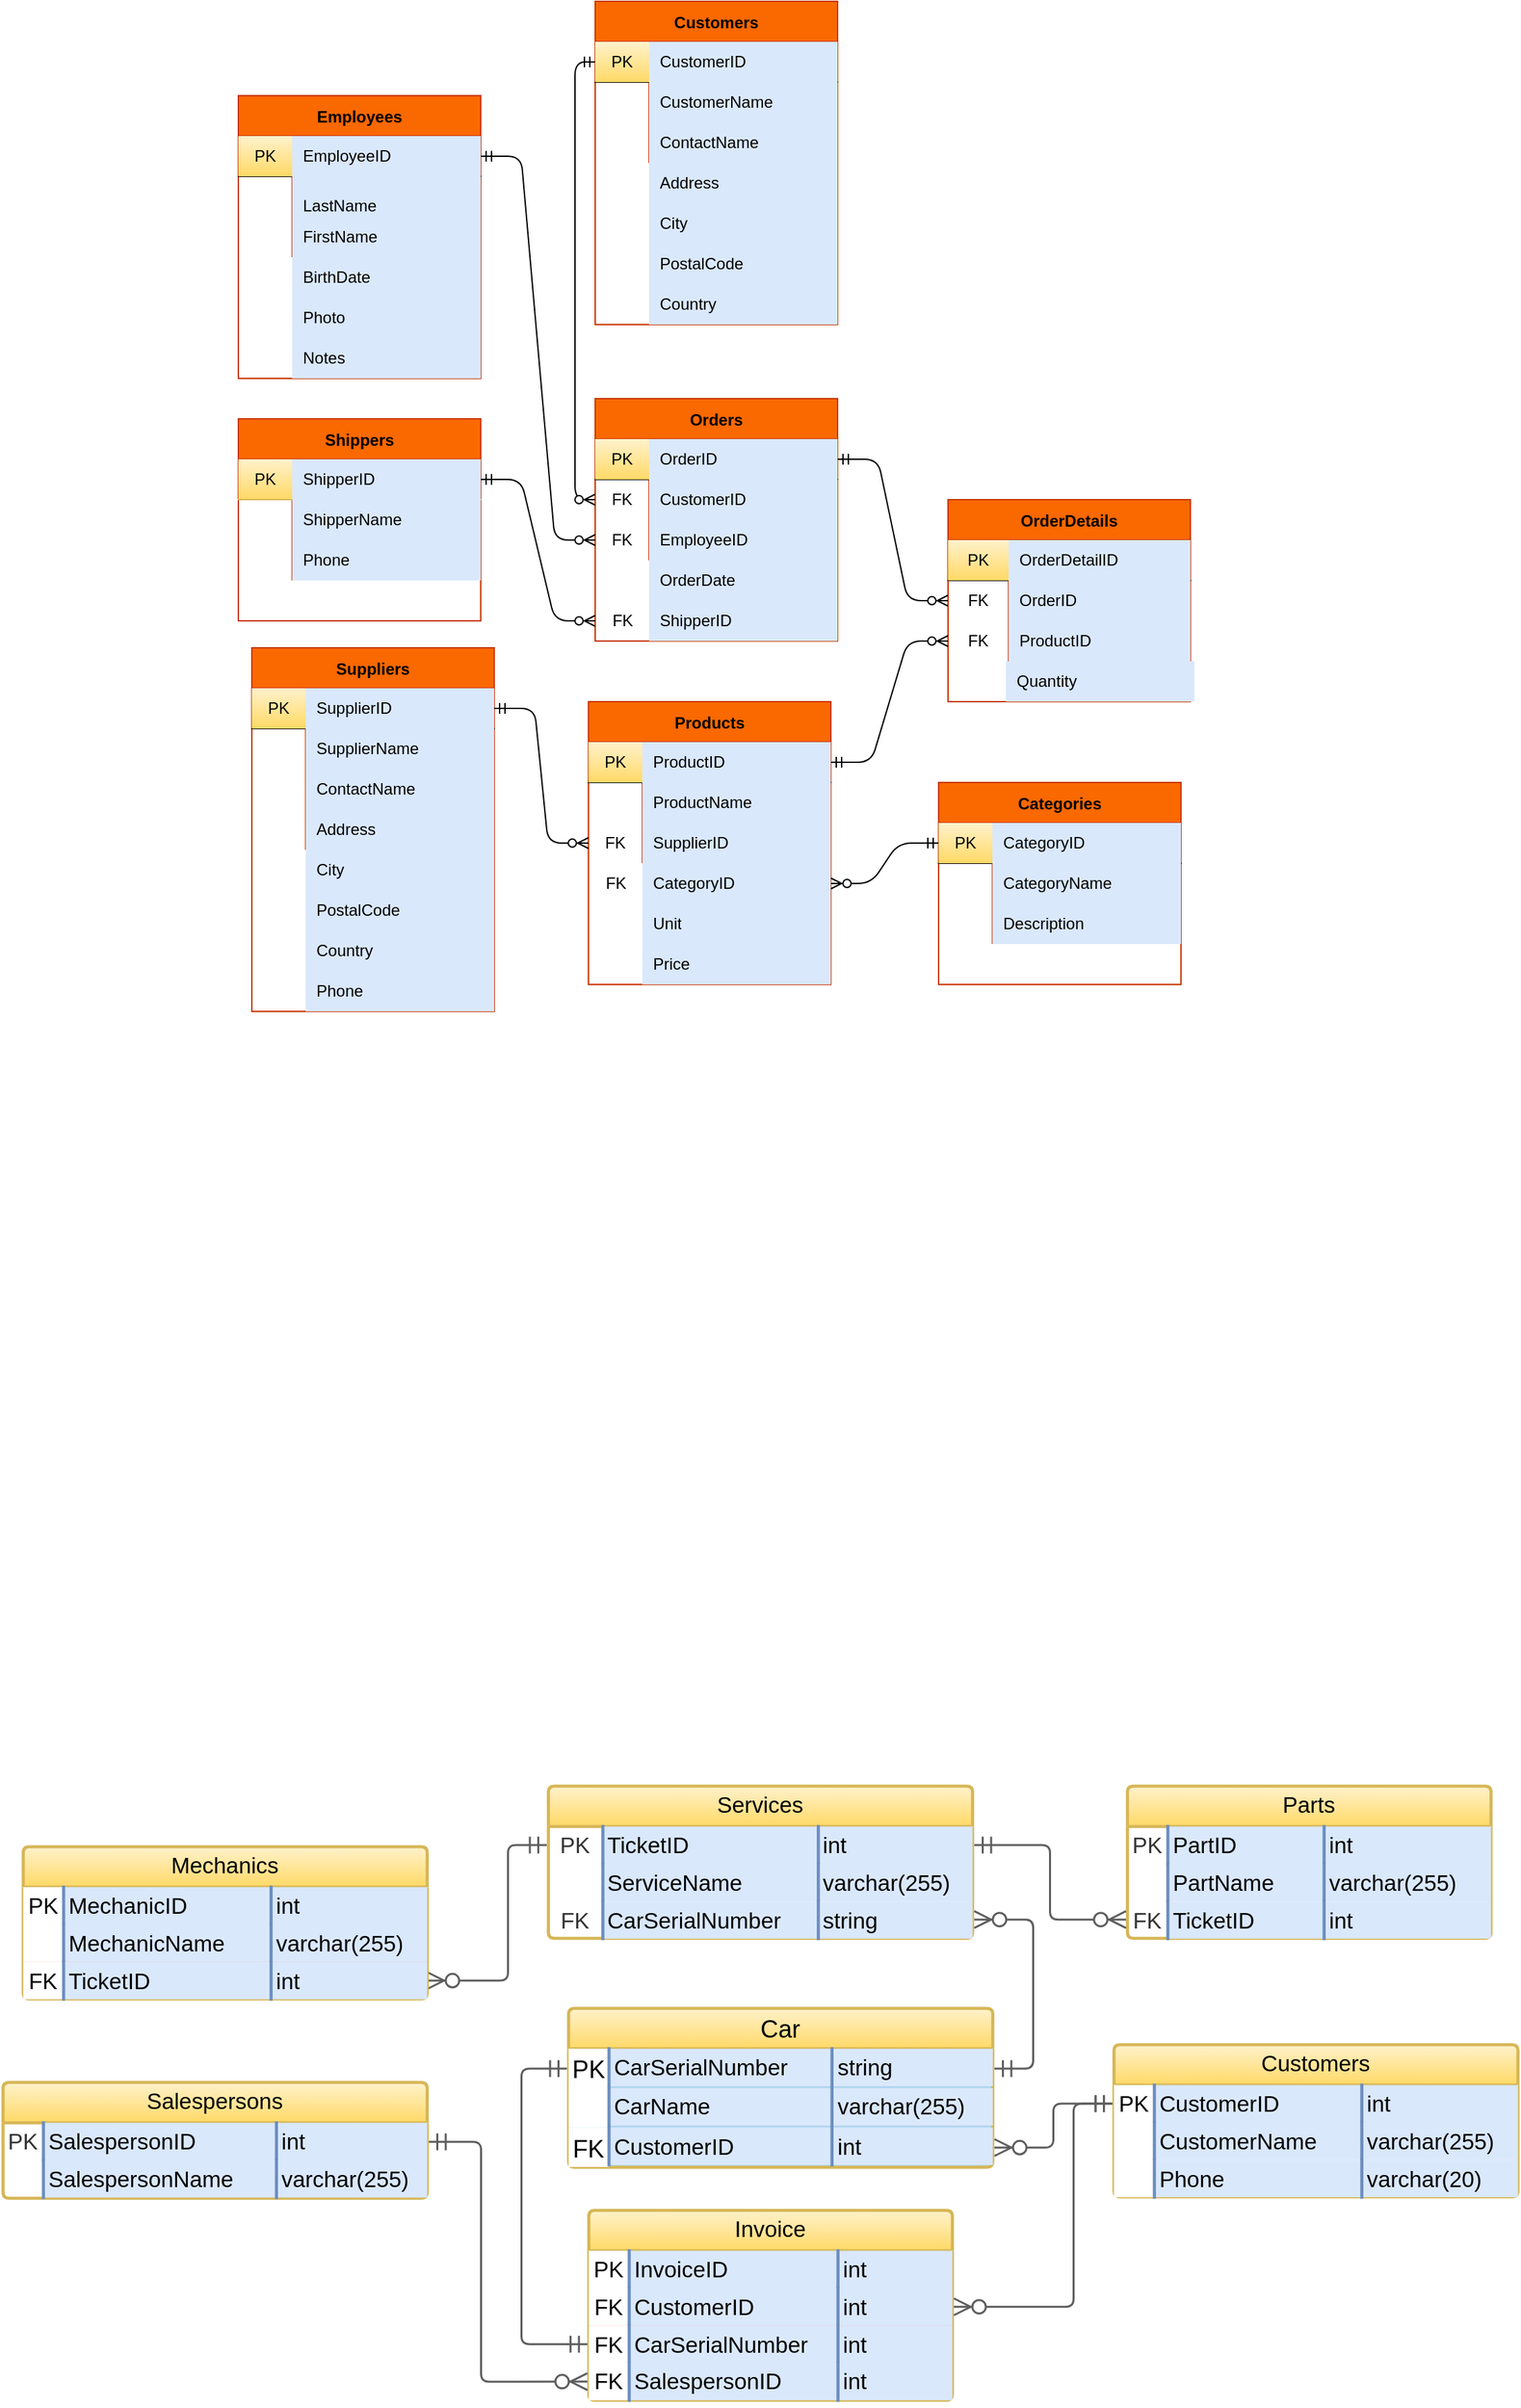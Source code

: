 <mxfile version="14.9.2" type="device"><diagram id="DKb1uXXWFaHTGSbYAAPm" name="Page-1"><mxGraphModel dx="2071" dy="1744" grid="1" gridSize="10" guides="1" tooltips="1" connect="1" arrows="1" fold="1" page="1" pageScale="1" pageWidth="850" pageHeight="1100" math="0" shadow="0"><root><mxCell id="0"/><mxCell id="1" parent="0"/><mxCell id="12" value="Customers" style="shape=table;startSize=30;container=1;collapsible=0;childLayout=tableLayout;fixedRows=1;rowLines=0;fontStyle=1;align=center;fillColor=#fa6800;strokeColor=#C73500;fontColor=#000000;" parent="1" vertex="1"><mxGeometry x="335" y="-860" width="180" height="240" as="geometry"/></mxCell><mxCell id="13" value="" style="shape=partialRectangle;html=1;whiteSpace=wrap;collapsible=0;dropTarget=0;pointerEvents=0;fillColor=none;top=0;left=0;bottom=1;right=0;points=[[0,0.5],[1,0.5]];portConstraint=eastwest;" parent="12" vertex="1"><mxGeometry y="30" width="180" height="30" as="geometry"/></mxCell><mxCell id="14" value="PK" style="shape=partialRectangle;html=1;whiteSpace=wrap;connectable=0;fillColor=#fff2cc;top=0;left=0;bottom=0;right=0;overflow=hidden;strokeColor=#d6b656;gradientColor=#ffd966;" parent="13" vertex="1"><mxGeometry width="40" height="30" as="geometry"/></mxCell><mxCell id="15" value="CustomerID" style="shape=partialRectangle;html=1;whiteSpace=wrap;connectable=0;fillColor=#dae8fc;top=0;left=0;bottom=0;right=0;align=left;spacingLeft=6;overflow=hidden;strokeColor=#6c8ebf;" parent="13" vertex="1"><mxGeometry x="40" width="140" height="30" as="geometry"/></mxCell><mxCell id="16" value="" style="shape=partialRectangle;html=1;whiteSpace=wrap;collapsible=0;dropTarget=0;pointerEvents=0;fillColor=none;top=0;left=0;bottom=0;right=0;points=[[0,0.5],[1,0.5]];portConstraint=eastwest;" parent="12" vertex="1"><mxGeometry y="60" width="180" height="30" as="geometry"/></mxCell><mxCell id="17" value="" style="shape=partialRectangle;html=1;whiteSpace=wrap;connectable=0;fillColor=none;top=0;left=0;bottom=0;right=0;overflow=hidden;" parent="16" vertex="1"><mxGeometry width="40" height="30" as="geometry"/></mxCell><mxCell id="18" value="CustomerName" style="shape=partialRectangle;html=1;whiteSpace=wrap;connectable=0;fillColor=#dae8fc;top=0;left=0;bottom=0;right=0;align=left;spacingLeft=6;overflow=hidden;strokeColor=#6c8ebf;" parent="16" vertex="1"><mxGeometry x="40" width="140" height="30" as="geometry"/></mxCell><mxCell id="19" value="" style="shape=partialRectangle;html=1;whiteSpace=wrap;collapsible=0;dropTarget=0;pointerEvents=0;fillColor=none;top=0;left=0;bottom=0;right=0;points=[[0,0.5],[1,0.5]];portConstraint=eastwest;" parent="12" vertex="1"><mxGeometry y="90" width="180" height="30" as="geometry"/></mxCell><mxCell id="20" value="" style="shape=partialRectangle;html=1;whiteSpace=wrap;connectable=0;fillColor=none;top=0;left=0;bottom=0;right=0;overflow=hidden;" parent="19" vertex="1"><mxGeometry width="40" height="30" as="geometry"/></mxCell><mxCell id="21" value="ContactName" style="shape=partialRectangle;html=1;whiteSpace=wrap;connectable=0;fillColor=#dae8fc;top=0;left=0;bottom=0;right=0;align=left;spacingLeft=6;overflow=hidden;strokeColor=#6c8ebf;" parent="19" vertex="1"><mxGeometry x="40" width="140" height="30" as="geometry"/></mxCell><mxCell id="22" value="" style="shape=partialRectangle;html=1;whiteSpace=wrap;collapsible=0;dropTarget=0;pointerEvents=0;fillColor=none;top=0;left=0;bottom=0;right=0;points=[[0,0.5],[1,0.5]];portConstraint=eastwest;" parent="1" vertex="1"><mxGeometry x="335" y="-740" width="180" height="30" as="geometry"/></mxCell><mxCell id="24" value="Address" style="shape=partialRectangle;html=1;whiteSpace=wrap;connectable=0;fillColor=#dae8fc;top=0;left=0;bottom=0;right=0;align=left;spacingLeft=6;overflow=hidden;strokeColor=#6c8ebf;" parent="22" vertex="1"><mxGeometry x="40" width="140" height="30" as="geometry"/></mxCell><mxCell id="25" value="" style="shape=partialRectangle;html=1;whiteSpace=wrap;collapsible=0;dropTarget=0;pointerEvents=0;fillColor=none;top=0;left=0;bottom=0;right=0;points=[[0,0.5],[1,0.5]];portConstraint=eastwest;" parent="1" vertex="1"><mxGeometry x="335" y="-710" width="180" height="30" as="geometry"/></mxCell><mxCell id="26" value="" style="shape=partialRectangle;html=1;whiteSpace=wrap;connectable=0;fillColor=none;top=0;left=0;bottom=0;right=0;overflow=hidden;" parent="25" vertex="1"><mxGeometry width="40" height="30" as="geometry"/></mxCell><mxCell id="27" value="City" style="shape=partialRectangle;html=1;whiteSpace=wrap;connectable=0;fillColor=#dae8fc;top=0;left=0;bottom=0;right=0;align=left;spacingLeft=6;overflow=hidden;strokeColor=#6c8ebf;" parent="25" vertex="1"><mxGeometry x="40" width="140" height="30" as="geometry"/></mxCell><mxCell id="28" value="" style="shape=partialRectangle;html=1;whiteSpace=wrap;collapsible=0;dropTarget=0;pointerEvents=0;fillColor=none;top=0;left=0;bottom=0;right=0;points=[[0,0.5],[1,0.5]];portConstraint=eastwest;" parent="1" vertex="1"><mxGeometry x="335" y="-680" width="180" height="30" as="geometry"/></mxCell><mxCell id="30" value="PostalCode" style="shape=partialRectangle;html=1;whiteSpace=wrap;connectable=0;fillColor=#dae8fc;top=0;left=0;bottom=0;right=0;align=left;spacingLeft=6;overflow=hidden;strokeColor=#6c8ebf;" parent="28" vertex="1"><mxGeometry x="40" width="140" height="30" as="geometry"/></mxCell><mxCell id="31" value="" style="shape=partialRectangle;html=1;whiteSpace=wrap;collapsible=0;dropTarget=0;pointerEvents=0;fillColor=none;top=0;left=0;bottom=0;right=0;points=[[0,0.5],[1,0.5]];portConstraint=eastwest;" parent="1" vertex="1"><mxGeometry x="335" y="-650" width="180" height="30" as="geometry"/></mxCell><mxCell id="32" value="" style="shape=partialRectangle;html=1;whiteSpace=wrap;connectable=0;fillColor=none;top=0;left=0;bottom=0;right=0;overflow=hidden;" parent="31" vertex="1"><mxGeometry width="40" height="30" as="geometry"/></mxCell><mxCell id="33" value="Country" style="shape=partialRectangle;html=1;whiteSpace=wrap;connectable=0;fillColor=#dae8fc;top=0;left=0;bottom=0;right=0;align=left;spacingLeft=6;overflow=hidden;strokeColor=#6c8ebf;" parent="31" vertex="1"><mxGeometry x="40" width="140" height="30" as="geometry"/></mxCell><mxCell id="34" value="Categories" style="shape=table;startSize=30;container=1;collapsible=0;childLayout=tableLayout;fixedRows=1;rowLines=0;fontStyle=1;align=center;fillColor=#fa6800;strokeColor=#C73500;fontColor=#000000;" parent="1" vertex="1"><mxGeometry x="590" y="-280" width="180" height="150" as="geometry"/></mxCell><mxCell id="35" value="" style="shape=partialRectangle;html=1;whiteSpace=wrap;collapsible=0;dropTarget=0;pointerEvents=0;fillColor=none;top=0;left=0;bottom=1;right=0;points=[[0,0.5],[1,0.5]];portConstraint=eastwest;" parent="34" vertex="1"><mxGeometry y="30" width="180" height="30" as="geometry"/></mxCell><mxCell id="36" value="PK" style="shape=partialRectangle;html=1;whiteSpace=wrap;connectable=0;fillColor=#fff2cc;top=0;left=0;bottom=0;right=0;overflow=hidden;gradientColor=#ffd966;strokeColor=#d6b656;" parent="35" vertex="1"><mxGeometry width="40" height="30" as="geometry"/></mxCell><mxCell id="37" value="CategoryID" style="shape=partialRectangle;html=1;whiteSpace=wrap;connectable=0;fillColor=#dae8fc;top=0;left=0;bottom=0;right=0;align=left;spacingLeft=6;overflow=hidden;strokeColor=#6c8ebf;" parent="35" vertex="1"><mxGeometry x="40" width="140" height="30" as="geometry"/></mxCell><mxCell id="38" value="" style="shape=partialRectangle;html=1;whiteSpace=wrap;collapsible=0;dropTarget=0;pointerEvents=0;fillColor=none;top=0;left=0;bottom=0;right=0;points=[[0,0.5],[1,0.5]];portConstraint=eastwest;" parent="34" vertex="1"><mxGeometry y="60" width="180" height="30" as="geometry"/></mxCell><mxCell id="39" value="" style="shape=partialRectangle;html=1;whiteSpace=wrap;connectable=0;fillColor=none;top=0;left=0;bottom=0;right=0;overflow=hidden;" parent="38" vertex="1"><mxGeometry width="40" height="30" as="geometry"/></mxCell><mxCell id="40" value="CategoryName" style="shape=partialRectangle;html=1;whiteSpace=wrap;connectable=0;fillColor=#dae8fc;top=0;left=0;bottom=0;right=0;align=left;spacingLeft=6;overflow=hidden;strokeColor=#6c8ebf;" parent="38" vertex="1"><mxGeometry x="40" width="140" height="30" as="geometry"/></mxCell><mxCell id="41" value="" style="shape=partialRectangle;html=1;whiteSpace=wrap;collapsible=0;dropTarget=0;pointerEvents=0;fillColor=none;top=0;left=0;bottom=0;right=0;points=[[0,0.5],[1,0.5]];portConstraint=eastwest;" parent="34" vertex="1"><mxGeometry y="90" width="180" height="30" as="geometry"/></mxCell><mxCell id="42" value="" style="shape=partialRectangle;html=1;whiteSpace=wrap;connectable=0;fillColor=none;top=0;left=0;bottom=0;right=0;overflow=hidden;" parent="41" vertex="1"><mxGeometry width="40" height="30" as="geometry"/></mxCell><mxCell id="43" value="Description" style="shape=partialRectangle;html=1;whiteSpace=wrap;connectable=0;fillColor=#dae8fc;top=0;left=0;bottom=0;right=0;align=left;spacingLeft=6;overflow=hidden;strokeColor=#6c8ebf;" parent="41" vertex="1"><mxGeometry x="40" width="140" height="30" as="geometry"/></mxCell><mxCell id="54" value="Employees" style="shape=table;startSize=30;container=1;collapsible=0;childLayout=tableLayout;fixedRows=1;rowLines=0;fontStyle=1;align=center;fillColor=#fa6800;strokeColor=#C73500;fontColor=#000000;" parent="1" vertex="1"><mxGeometry x="70" y="-790" width="180" height="210" as="geometry"/></mxCell><mxCell id="55" value="" style="shape=partialRectangle;html=1;whiteSpace=wrap;collapsible=0;dropTarget=0;pointerEvents=0;fillColor=none;top=0;left=0;bottom=1;right=0;points=[[0,0.5],[1,0.5]];portConstraint=eastwest;" parent="54" vertex="1"><mxGeometry y="30" width="180" height="30" as="geometry"/></mxCell><mxCell id="56" value="PK" style="shape=partialRectangle;html=1;whiteSpace=wrap;connectable=0;fillColor=#fff2cc;top=0;left=0;bottom=0;right=0;overflow=hidden;gradientColor=#ffd966;strokeColor=#d6b656;" parent="55" vertex="1"><mxGeometry width="40" height="30" as="geometry"/></mxCell><mxCell id="57" value="EmployeeID" style="shape=partialRectangle;html=1;whiteSpace=wrap;connectable=0;fillColor=#dae8fc;top=0;left=0;bottom=0;right=0;align=left;spacingLeft=6;overflow=hidden;strokeColor=#6c8ebf;" parent="55" vertex="1"><mxGeometry x="40" width="140" height="30" as="geometry"/></mxCell><mxCell id="58" value="" style="shape=partialRectangle;html=1;whiteSpace=wrap;collapsible=0;dropTarget=0;pointerEvents=0;fillColor=none;top=0;left=0;bottom=0;right=0;points=[[0,0.5],[1,0.5]];portConstraint=eastwest;" parent="54" vertex="1"><mxGeometry y="60" width="180" height="30" as="geometry"/></mxCell><mxCell id="59" value="" style="shape=partialRectangle;html=1;whiteSpace=wrap;connectable=0;fillColor=none;top=0;left=0;bottom=0;right=0;overflow=hidden;" parent="58" vertex="1"><mxGeometry width="40" height="30" as="geometry"/></mxCell><mxCell id="60" value="&lt;p style=&quot;line-height: 120%&quot;&gt;LastName&lt;/p&gt;" style="shape=partialRectangle;html=1;whiteSpace=wrap;connectable=0;fillColor=#dae8fc;top=0;left=0;bottom=0;right=0;align=left;spacingLeft=6;overflow=hidden;strokeColor=#6c8ebf;" parent="58" vertex="1"><mxGeometry x="40" width="140" height="30" as="geometry"/></mxCell><mxCell id="61" value="" style="shape=partialRectangle;html=1;whiteSpace=wrap;collapsible=0;dropTarget=0;pointerEvents=0;fillColor=none;top=0;left=0;bottom=0;right=0;points=[[0,0.5],[1,0.5]];portConstraint=eastwest;" parent="54" vertex="1"><mxGeometry y="90" width="180" height="30" as="geometry"/></mxCell><mxCell id="62" value="" style="shape=partialRectangle;html=1;whiteSpace=wrap;connectable=0;fillColor=none;top=0;left=0;bottom=0;right=0;overflow=hidden;" parent="61" vertex="1"><mxGeometry width="40" height="30" as="geometry"/></mxCell><mxCell id="63" value="FirstName" style="shape=partialRectangle;html=1;whiteSpace=wrap;connectable=0;fillColor=#dae8fc;top=0;left=0;bottom=0;right=0;align=left;spacingLeft=6;overflow=hidden;strokeColor=#6c8ebf;" parent="61" vertex="1"><mxGeometry x="40" width="140" height="30" as="geometry"/></mxCell><mxCell id="64" value="" style="shape=partialRectangle;html=1;whiteSpace=wrap;collapsible=0;dropTarget=0;pointerEvents=0;fillColor=none;top=0;left=0;bottom=0;right=0;points=[[0,0.5],[1,0.5]];portConstraint=eastwest;" parent="1" vertex="1"><mxGeometry x="70" y="-670" width="180" height="30" as="geometry"/></mxCell><mxCell id="66" value="BirthDate" style="shape=partialRectangle;html=1;whiteSpace=wrap;connectable=0;fillColor=#dae8fc;top=0;left=0;bottom=0;right=0;align=left;spacingLeft=6;overflow=hidden;strokeColor=#6c8ebf;" parent="64" vertex="1"><mxGeometry x="40" width="140" height="30" as="geometry"/></mxCell><mxCell id="67" value="" style="shape=partialRectangle;html=1;whiteSpace=wrap;collapsible=0;dropTarget=0;pointerEvents=0;fillColor=none;top=0;left=0;bottom=0;right=0;points=[[0,0.5],[1,0.5]];portConstraint=eastwest;" parent="1" vertex="1"><mxGeometry x="70" y="-640" width="180" height="30" as="geometry"/></mxCell><mxCell id="69" value="Photo" style="shape=partialRectangle;html=1;whiteSpace=wrap;connectable=0;fillColor=#dae8fc;top=0;left=0;bottom=0;right=0;align=left;spacingLeft=6;overflow=hidden;strokeColor=#6c8ebf;" parent="67" vertex="1"><mxGeometry x="40" width="140" height="30" as="geometry"/></mxCell><mxCell id="70" value="" style="shape=partialRectangle;html=1;whiteSpace=wrap;collapsible=0;dropTarget=0;pointerEvents=0;fillColor=none;top=0;left=0;bottom=0;right=0;points=[[0,0.5],[1,0.5]];portConstraint=eastwest;" parent="1" vertex="1"><mxGeometry x="70" y="-610" width="180" height="30" as="geometry"/></mxCell><mxCell id="72" value="Notes" style="shape=partialRectangle;html=1;whiteSpace=wrap;connectable=0;fillColor=#dae8fc;top=0;left=0;bottom=0;right=0;align=left;spacingLeft=6;overflow=hidden;strokeColor=#6c8ebf;" parent="70" vertex="1"><mxGeometry x="40" width="140" height="30" as="geometry"/></mxCell><mxCell id="76" value="OrderDetails" style="shape=table;startSize=30;container=1;collapsible=0;childLayout=tableLayout;fixedRows=1;rowLines=0;fontStyle=1;align=center;fillColor=#fa6800;strokeColor=#C73500;fontColor=#000000;" parent="1" vertex="1"><mxGeometry x="597" y="-490" width="180" height="150" as="geometry"/></mxCell><mxCell id="77" value="" style="shape=partialRectangle;html=1;whiteSpace=wrap;collapsible=0;dropTarget=0;pointerEvents=0;fillColor=none;top=0;left=0;bottom=1;right=0;points=[[0,0.5],[1,0.5]];portConstraint=eastwest;" parent="76" vertex="1"><mxGeometry y="30" width="180" height="30" as="geometry"/></mxCell><mxCell id="78" value="PK" style="shape=partialRectangle;html=1;whiteSpace=wrap;connectable=0;fillColor=#fff2cc;top=0;left=0;bottom=0;right=0;overflow=hidden;gradientColor=#ffd966;strokeColor=#d6b656;" parent="77" vertex="1"><mxGeometry width="45" height="30" as="geometry"/></mxCell><mxCell id="79" value="OrderDetailID" style="shape=partialRectangle;html=1;whiteSpace=wrap;connectable=0;fillColor=#dae8fc;top=0;left=0;bottom=0;right=0;align=left;spacingLeft=6;overflow=hidden;strokeColor=#6c8ebf;" parent="77" vertex="1"><mxGeometry x="45" width="135" height="30" as="geometry"/></mxCell><mxCell id="80" value="" style="shape=partialRectangle;html=1;whiteSpace=wrap;collapsible=0;dropTarget=0;pointerEvents=0;fillColor=none;top=0;left=0;bottom=0;right=0;points=[[0,0.5],[1,0.5]];portConstraint=eastwest;" parent="76" vertex="1"><mxGeometry y="60" width="180" height="30" as="geometry"/></mxCell><mxCell id="81" value="FK" style="shape=partialRectangle;html=1;whiteSpace=wrap;connectable=0;fillColor=none;top=0;left=0;bottom=0;right=0;overflow=hidden;" parent="80" vertex="1"><mxGeometry width="45" height="30" as="geometry"/></mxCell><mxCell id="82" value="OrderID" style="shape=partialRectangle;html=1;whiteSpace=wrap;connectable=0;fillColor=#dae8fc;top=0;left=0;bottom=0;right=0;align=left;spacingLeft=6;overflow=hidden;strokeColor=#6c8ebf;" parent="80" vertex="1"><mxGeometry x="45" width="135" height="30" as="geometry"/></mxCell><mxCell id="83" value="" style="shape=partialRectangle;html=1;whiteSpace=wrap;collapsible=0;dropTarget=0;pointerEvents=0;fillColor=none;top=0;left=0;bottom=0;right=0;points=[[0,0.5],[1,0.5]];portConstraint=eastwest;" parent="76" vertex="1"><mxGeometry y="90" width="180" height="30" as="geometry"/></mxCell><mxCell id="84" value="FK" style="shape=partialRectangle;html=1;whiteSpace=wrap;connectable=0;fillColor=none;top=0;left=0;bottom=0;right=0;overflow=hidden;" parent="83" vertex="1"><mxGeometry width="45" height="30" as="geometry"/></mxCell><mxCell id="85" value="ProductID" style="shape=partialRectangle;html=1;whiteSpace=wrap;connectable=0;fillColor=#dae8fc;top=0;left=0;bottom=0;right=0;align=left;spacingLeft=6;overflow=hidden;strokeColor=#6c8ebf;" parent="83" vertex="1"><mxGeometry x="45" width="135" height="30" as="geometry"/></mxCell><mxCell id="86" value="" style="shape=partialRectangle;html=1;whiteSpace=wrap;collapsible=0;dropTarget=0;pointerEvents=0;fillColor=none;top=0;left=0;bottom=0;right=0;points=[[0,0.5],[1,0.5]];portConstraint=eastwest;" parent="1" vertex="1"><mxGeometry x="600" y="-370" width="180" height="30" as="geometry"/></mxCell><mxCell id="88" value="Quantity" style="shape=partialRectangle;html=1;whiteSpace=wrap;connectable=0;fillColor=#dae8fc;top=0;left=0;bottom=0;right=0;align=left;spacingLeft=6;overflow=hidden;strokeColor=#6c8ebf;" parent="86" vertex="1"><mxGeometry x="40" width="140" height="30" as="geometry"/></mxCell><mxCell id="89" value="Orders" style="shape=table;startSize=30;container=1;collapsible=0;childLayout=tableLayout;fixedRows=1;rowLines=0;fontStyle=1;align=center;fillColor=#fa6800;strokeColor=#C73500;fontColor=#000000;" parent="1" vertex="1"><mxGeometry x="335" y="-565" width="180" height="180" as="geometry"/></mxCell><mxCell id="90" value="" style="shape=partialRectangle;html=1;whiteSpace=wrap;collapsible=0;dropTarget=0;pointerEvents=0;fillColor=none;top=0;left=0;bottom=1;right=0;points=[[0,0.5],[1,0.5]];portConstraint=eastwest;" parent="89" vertex="1"><mxGeometry y="30" width="180" height="30" as="geometry"/></mxCell><mxCell id="91" value="PK" style="shape=partialRectangle;html=1;whiteSpace=wrap;connectable=0;fillColor=#fff2cc;top=0;left=0;bottom=0;right=0;overflow=hidden;gradientColor=#ffd966;strokeColor=#d6b656;" parent="90" vertex="1"><mxGeometry width="40" height="30" as="geometry"/></mxCell><mxCell id="92" value="OrderID" style="shape=partialRectangle;html=1;whiteSpace=wrap;connectable=0;fillColor=#dae8fc;top=0;left=0;bottom=0;right=0;align=left;spacingLeft=6;overflow=hidden;strokeColor=#6c8ebf;" parent="90" vertex="1"><mxGeometry x="40" width="140" height="30" as="geometry"/></mxCell><mxCell id="93" value="" style="shape=partialRectangle;html=1;whiteSpace=wrap;collapsible=0;dropTarget=0;pointerEvents=0;fillColor=none;top=0;left=0;bottom=0;right=0;points=[[0,0.5],[1,0.5]];portConstraint=eastwest;" parent="89" vertex="1"><mxGeometry y="60" width="180" height="30" as="geometry"/></mxCell><mxCell id="94" value="FK" style="shape=partialRectangle;html=1;whiteSpace=wrap;connectable=0;fillColor=none;top=0;left=0;bottom=0;right=0;overflow=hidden;" parent="93" vertex="1"><mxGeometry width="40" height="30" as="geometry"/></mxCell><mxCell id="95" value="CustomerID" style="shape=partialRectangle;html=1;whiteSpace=wrap;connectable=0;fillColor=#dae8fc;top=0;left=0;bottom=0;right=0;align=left;spacingLeft=6;overflow=hidden;strokeColor=#6c8ebf;" parent="93" vertex="1"><mxGeometry x="40" width="140" height="30" as="geometry"/></mxCell><mxCell id="96" value="" style="shape=partialRectangle;html=1;whiteSpace=wrap;collapsible=0;dropTarget=0;pointerEvents=0;fillColor=none;top=0;left=0;bottom=0;right=0;points=[[0,0.5],[1,0.5]];portConstraint=eastwest;" parent="89" vertex="1"><mxGeometry y="90" width="180" height="30" as="geometry"/></mxCell><mxCell id="97" value="FK" style="shape=partialRectangle;html=1;whiteSpace=wrap;connectable=0;fillColor=none;top=0;left=0;bottom=0;right=0;overflow=hidden;" parent="96" vertex="1"><mxGeometry width="40" height="30" as="geometry"/></mxCell><mxCell id="98" value="EmployeeID" style="shape=partialRectangle;html=1;whiteSpace=wrap;connectable=0;fillColor=#dae8fc;top=0;left=0;bottom=0;right=0;align=left;spacingLeft=6;overflow=hidden;strokeColor=#6c8ebf;" parent="96" vertex="1"><mxGeometry x="40" width="140" height="30" as="geometry"/></mxCell><mxCell id="99" value="" style="shape=partialRectangle;html=1;whiteSpace=wrap;collapsible=0;dropTarget=0;pointerEvents=0;fillColor=none;top=0;left=0;bottom=0;right=0;points=[[0,0.5],[1,0.5]];portConstraint=eastwest;" parent="1" vertex="1"><mxGeometry x="335" y="-445" width="180" height="30" as="geometry"/></mxCell><mxCell id="101" value="OrderDate" style="shape=partialRectangle;html=1;whiteSpace=wrap;connectable=0;fillColor=#dae8fc;top=0;left=0;bottom=0;right=0;align=left;spacingLeft=6;overflow=hidden;strokeColor=#6c8ebf;" parent="99" vertex="1"><mxGeometry x="40" width="140" height="30" as="geometry"/></mxCell><mxCell id="102" value="" style="shape=partialRectangle;html=1;whiteSpace=wrap;collapsible=0;dropTarget=0;pointerEvents=0;fillColor=none;top=0;left=0;bottom=0;right=0;points=[[0,0.5],[1,0.5]];portConstraint=eastwest;" parent="1" vertex="1"><mxGeometry x="335" y="-415" width="180" height="30" as="geometry"/></mxCell><mxCell id="104" value="ShipperID" style="shape=partialRectangle;html=1;whiteSpace=wrap;connectable=0;fillColor=#dae8fc;top=0;left=0;bottom=0;right=0;align=left;spacingLeft=6;overflow=hidden;strokeColor=#6c8ebf;" parent="102" vertex="1"><mxGeometry x="40" width="140" height="30" as="geometry"/></mxCell><mxCell id="108" value="Products" style="shape=table;startSize=30;container=1;collapsible=0;childLayout=tableLayout;fixedRows=1;rowLines=0;fontStyle=1;align=center;fillColor=#fa6800;strokeColor=#C73500;fontColor=#000000;" parent="1" vertex="1"><mxGeometry x="330" y="-340" width="180" height="210" as="geometry"/></mxCell><mxCell id="109" value="" style="shape=partialRectangle;html=1;whiteSpace=wrap;collapsible=0;dropTarget=0;pointerEvents=0;fillColor=none;top=0;left=0;bottom=1;right=0;points=[[0,0.5],[1,0.5]];portConstraint=eastwest;" parent="108" vertex="1"><mxGeometry y="30" width="180" height="30" as="geometry"/></mxCell><mxCell id="110" value="PK" style="shape=partialRectangle;html=1;whiteSpace=wrap;connectable=0;fillColor=#fff2cc;top=0;left=0;bottom=0;right=0;overflow=hidden;gradientColor=#ffd966;strokeColor=#d6b656;" parent="109" vertex="1"><mxGeometry width="40" height="30" as="geometry"/></mxCell><mxCell id="111" value="ProductID" style="shape=partialRectangle;html=1;whiteSpace=wrap;connectable=0;fillColor=#dae8fc;top=0;left=0;bottom=0;right=0;align=left;spacingLeft=6;overflow=hidden;strokeColor=#6c8ebf;" parent="109" vertex="1"><mxGeometry x="40" width="140" height="30" as="geometry"/></mxCell><mxCell id="112" value="" style="shape=partialRectangle;html=1;whiteSpace=wrap;collapsible=0;dropTarget=0;pointerEvents=0;fillColor=none;top=0;left=0;bottom=0;right=0;points=[[0,0.5],[1,0.5]];portConstraint=eastwest;" parent="108" vertex="1"><mxGeometry y="60" width="180" height="30" as="geometry"/></mxCell><mxCell id="113" value="" style="shape=partialRectangle;html=1;whiteSpace=wrap;connectable=0;fillColor=none;top=0;left=0;bottom=0;right=0;overflow=hidden;" parent="112" vertex="1"><mxGeometry width="40" height="30" as="geometry"/></mxCell><mxCell id="114" value="ProductName" style="shape=partialRectangle;html=1;whiteSpace=wrap;connectable=0;fillColor=#dae8fc;top=0;left=0;bottom=0;right=0;align=left;spacingLeft=6;overflow=hidden;strokeColor=#6c8ebf;" parent="112" vertex="1"><mxGeometry x="40" width="140" height="30" as="geometry"/></mxCell><mxCell id="115" value="" style="shape=partialRectangle;html=1;whiteSpace=wrap;collapsible=0;dropTarget=0;pointerEvents=0;fillColor=none;top=0;left=0;bottom=0;right=0;points=[[0,0.5],[1,0.5]];portConstraint=eastwest;" parent="108" vertex="1"><mxGeometry y="90" width="180" height="30" as="geometry"/></mxCell><mxCell id="116" value="FK" style="shape=partialRectangle;html=1;whiteSpace=wrap;connectable=0;fillColor=none;top=0;left=0;bottom=0;right=0;overflow=hidden;" parent="115" vertex="1"><mxGeometry width="40" height="30" as="geometry"/></mxCell><mxCell id="117" value="SupplierID" style="shape=partialRectangle;html=1;whiteSpace=wrap;connectable=0;fillColor=#dae8fc;top=0;left=0;bottom=0;right=0;align=left;spacingLeft=6;overflow=hidden;strokeColor=#6c8ebf;" parent="115" vertex="1"><mxGeometry x="40" width="140" height="30" as="geometry"/></mxCell><mxCell id="118" value="" style="shape=partialRectangle;html=1;whiteSpace=wrap;collapsible=0;dropTarget=0;pointerEvents=0;fillColor=none;top=0;left=0;bottom=0;right=0;points=[[0,0.5],[1,0.5]];portConstraint=eastwest;" parent="1" vertex="1"><mxGeometry x="330" y="-220" width="180" height="30" as="geometry"/></mxCell><mxCell id="120" value="CategoryID" style="shape=partialRectangle;html=1;whiteSpace=wrap;connectable=0;fillColor=#dae8fc;top=0;left=0;bottom=0;right=0;align=left;spacingLeft=6;overflow=hidden;strokeColor=#6c8ebf;" parent="118" vertex="1"><mxGeometry x="40" width="140" height="30" as="geometry"/></mxCell><mxCell id="121" value="" style="shape=partialRectangle;html=1;whiteSpace=wrap;collapsible=0;dropTarget=0;pointerEvents=0;fillColor=none;top=0;left=0;bottom=0;right=0;points=[[0,0.5],[1,0.5]];portConstraint=eastwest;" parent="1" vertex="1"><mxGeometry x="330" y="-190" width="180" height="30" as="geometry"/></mxCell><mxCell id="122" value="" style="shape=partialRectangle;html=1;whiteSpace=wrap;connectable=0;fillColor=none;top=0;left=0;bottom=0;right=0;overflow=hidden;" parent="121" vertex="1"><mxGeometry width="40" height="30" as="geometry"/></mxCell><mxCell id="123" value="Unit" style="shape=partialRectangle;html=1;whiteSpace=wrap;connectable=0;fillColor=#dae8fc;top=0;left=0;bottom=0;right=0;align=left;spacingLeft=6;overflow=hidden;strokeColor=#6c8ebf;" parent="121" vertex="1"><mxGeometry x="40" width="140" height="30" as="geometry"/></mxCell><mxCell id="124" value="" style="shape=partialRectangle;html=1;whiteSpace=wrap;collapsible=0;dropTarget=0;pointerEvents=0;fillColor=none;top=0;left=0;bottom=0;right=0;points=[[0,0.5],[1,0.5]];portConstraint=eastwest;" parent="1" vertex="1"><mxGeometry x="330" y="-160" width="180" height="30" as="geometry"/></mxCell><mxCell id="126" value="Price" style="shape=partialRectangle;html=1;whiteSpace=wrap;connectable=0;fillColor=#dae8fc;top=0;left=0;bottom=0;right=0;align=left;spacingLeft=6;overflow=hidden;strokeColor=#6c8ebf;" parent="124" vertex="1"><mxGeometry x="40" width="140" height="30" as="geometry"/></mxCell><mxCell id="127" value="Shippers" style="shape=table;startSize=30;container=1;collapsible=0;childLayout=tableLayout;fixedRows=1;rowLines=0;fontStyle=1;align=center;fillColor=#fa6800;strokeColor=#C73500;fontColor=#000000;strokeWidth=1;" parent="1" vertex="1"><mxGeometry x="70" y="-550" width="180" height="150" as="geometry"/></mxCell><mxCell id="128" value="" style="shape=partialRectangle;html=1;whiteSpace=wrap;collapsible=0;dropTarget=0;pointerEvents=0;fillColor=#fff2cc;top=0;left=0;bottom=1;right=0;points=[[0,0.5],[1,0.5]];portConstraint=eastwest;gradientColor=#ffd966;strokeColor=#d6b656;" parent="127" vertex="1"><mxGeometry y="30" width="180" height="30" as="geometry"/></mxCell><mxCell id="129" value="PK" style="shape=partialRectangle;html=1;whiteSpace=wrap;connectable=0;fillColor=none;top=0;left=0;bottom=0;right=0;overflow=hidden;" parent="128" vertex="1"><mxGeometry width="40" height="30" as="geometry"/></mxCell><mxCell id="130" value="ShipperID" style="shape=partialRectangle;html=1;whiteSpace=wrap;connectable=0;fillColor=#dae8fc;top=0;left=0;bottom=0;right=0;align=left;spacingLeft=6;overflow=hidden;strokeColor=#6c8ebf;" parent="128" vertex="1"><mxGeometry x="40" width="140" height="30" as="geometry"/></mxCell><mxCell id="131" value="" style="shape=partialRectangle;html=1;whiteSpace=wrap;collapsible=0;dropTarget=0;pointerEvents=0;fillColor=none;top=0;left=0;bottom=0;right=0;points=[[0,0.5],[1,0.5]];portConstraint=eastwest;" parent="127" vertex="1"><mxGeometry y="60" width="180" height="30" as="geometry"/></mxCell><mxCell id="132" value="" style="shape=partialRectangle;html=1;whiteSpace=wrap;connectable=0;fillColor=none;top=0;left=0;bottom=0;right=0;overflow=hidden;" parent="131" vertex="1"><mxGeometry width="40" height="30" as="geometry"/></mxCell><mxCell id="133" value="ShipperName" style="shape=partialRectangle;html=1;whiteSpace=wrap;connectable=0;fillColor=#dae8fc;top=0;left=0;bottom=0;right=0;align=left;spacingLeft=6;overflow=hidden;strokeColor=#6c8ebf;" parent="131" vertex="1"><mxGeometry x="40" width="140" height="30" as="geometry"/></mxCell><mxCell id="134" value="" style="shape=partialRectangle;html=1;whiteSpace=wrap;collapsible=0;dropTarget=0;pointerEvents=0;fillColor=none;top=0;left=0;bottom=0;right=0;points=[[0,0.5],[1,0.5]];portConstraint=eastwest;" parent="127" vertex="1"><mxGeometry y="90" width="180" height="30" as="geometry"/></mxCell><mxCell id="135" value="" style="shape=partialRectangle;html=1;whiteSpace=wrap;connectable=0;fillColor=none;top=0;left=0;bottom=0;right=0;overflow=hidden;" parent="134" vertex="1"><mxGeometry width="40" height="30" as="geometry"/></mxCell><mxCell id="136" value="Phone" style="shape=partialRectangle;html=1;whiteSpace=wrap;connectable=0;fillColor=#dae8fc;top=0;left=0;bottom=0;right=0;align=left;spacingLeft=6;overflow=hidden;strokeColor=#6c8ebf;" parent="134" vertex="1"><mxGeometry x="40" width="140" height="30" as="geometry"/></mxCell><mxCell id="137" value="Suppliers" style="shape=table;startSize=30;container=1;collapsible=0;childLayout=tableLayout;fixedRows=1;rowLines=0;fontStyle=1;align=center;fillColor=#fa6800;strokeColor=#C73500;fontColor=#000000;resizable=1;" parent="1" vertex="1"><mxGeometry x="80" y="-380" width="180" height="270" as="geometry"/></mxCell><mxCell id="138" value="" style="shape=partialRectangle;html=1;whiteSpace=wrap;collapsible=0;dropTarget=0;pointerEvents=0;fillColor=none;top=0;left=0;bottom=1;right=0;points=[[0,0.5],[1,0.5]];portConstraint=eastwest;" parent="137" vertex="1"><mxGeometry y="30" width="180" height="30" as="geometry"/></mxCell><mxCell id="139" value="PK" style="shape=partialRectangle;html=1;whiteSpace=wrap;connectable=0;fillColor=#fff2cc;top=0;left=0;bottom=0;right=0;overflow=hidden;gradientColor=#ffd966;strokeColor=#d6b656;" parent="138" vertex="1"><mxGeometry width="40" height="30" as="geometry"/></mxCell><mxCell id="140" value="SupplierID" style="shape=partialRectangle;html=1;whiteSpace=wrap;connectable=0;fillColor=#dae8fc;top=0;left=0;bottom=0;right=0;align=left;spacingLeft=6;overflow=hidden;strokeColor=#6c8ebf;" parent="138" vertex="1"><mxGeometry x="40" width="140" height="30" as="geometry"/></mxCell><mxCell id="141" value="" style="shape=partialRectangle;html=1;whiteSpace=wrap;collapsible=0;dropTarget=0;pointerEvents=0;fillColor=none;top=0;left=0;bottom=0;right=0;points=[[0,0.5],[1,0.5]];portConstraint=eastwest;" parent="137" vertex="1"><mxGeometry y="60" width="180" height="30" as="geometry"/></mxCell><mxCell id="142" value="" style="shape=partialRectangle;html=1;whiteSpace=wrap;connectable=0;fillColor=none;top=0;left=0;bottom=0;right=0;overflow=hidden;" parent="141" vertex="1"><mxGeometry width="40" height="30" as="geometry"/></mxCell><mxCell id="143" value="SupplierName" style="shape=partialRectangle;html=1;whiteSpace=wrap;connectable=0;fillColor=#dae8fc;top=0;left=0;bottom=0;right=0;align=left;spacingLeft=6;overflow=hidden;strokeColor=#6c8ebf;" parent="141" vertex="1"><mxGeometry x="40" width="140" height="30" as="geometry"/></mxCell><mxCell id="144" value="" style="shape=partialRectangle;html=1;whiteSpace=wrap;collapsible=0;dropTarget=0;pointerEvents=0;fillColor=none;top=0;left=0;bottom=0;right=0;points=[[0,0.5],[1,0.5]];portConstraint=eastwest;" parent="137" vertex="1"><mxGeometry y="90" width="180" height="30" as="geometry"/></mxCell><mxCell id="145" value="" style="shape=partialRectangle;html=1;whiteSpace=wrap;connectable=0;fillColor=none;top=0;left=0;bottom=0;right=0;overflow=hidden;" parent="144" vertex="1"><mxGeometry width="40" height="30" as="geometry"/></mxCell><mxCell id="146" value="ContactName" style="shape=partialRectangle;html=1;whiteSpace=wrap;connectable=0;fillColor=#dae8fc;top=0;left=0;bottom=0;right=0;align=left;spacingLeft=6;overflow=hidden;strokeColor=#6c8ebf;" parent="144" vertex="1"><mxGeometry x="40" width="140" height="30" as="geometry"/></mxCell><mxCell id="hKRv29UQu9dqoZ4u6nfj-174" style="shape=partialRectangle;html=1;whiteSpace=wrap;collapsible=0;dropTarget=0;pointerEvents=0;fillColor=none;top=0;left=0;bottom=0;right=0;points=[[0,0.5],[1,0.5]];portConstraint=eastwest;" parent="137" vertex="1"><mxGeometry y="120" width="180" height="30" as="geometry"/></mxCell><mxCell id="hKRv29UQu9dqoZ4u6nfj-175" style="shape=partialRectangle;html=1;whiteSpace=wrap;connectable=0;fillColor=none;top=0;left=0;bottom=0;right=0;overflow=hidden;" parent="hKRv29UQu9dqoZ4u6nfj-174" vertex="1"><mxGeometry width="40" height="30" as="geometry"/></mxCell><mxCell id="hKRv29UQu9dqoZ4u6nfj-176" style="shape=partialRectangle;html=1;whiteSpace=wrap;connectable=0;fillColor=#dae8fc;top=0;left=0;bottom=0;right=0;align=left;spacingLeft=6;overflow=hidden;strokeColor=#6c8ebf;" parent="hKRv29UQu9dqoZ4u6nfj-174" vertex="1"><mxGeometry x="40" width="140" height="30" as="geometry"/></mxCell><mxCell id="147" value="" style="shape=partialRectangle;html=1;whiteSpace=wrap;collapsible=0;dropTarget=0;pointerEvents=0;fillColor=none;top=0;left=0;bottom=0;right=0;points=[[0,0.5],[1,0.5]];portConstraint=eastwest;" parent="1" vertex="1"><mxGeometry x="80" y="-260" width="180" height="30" as="geometry"/></mxCell><mxCell id="148" value="" style="shape=partialRectangle;html=1;whiteSpace=wrap;connectable=0;fillColor=none;top=0;left=0;bottom=0;right=0;overflow=hidden;" parent="147" vertex="1"><mxGeometry width="40" height="30" as="geometry"/></mxCell><mxCell id="149" value="Address" style="shape=partialRectangle;html=1;whiteSpace=wrap;connectable=0;fillColor=#dae8fc;top=0;left=0;bottom=0;right=0;align=left;spacingLeft=6;overflow=hidden;strokeColor=#6c8ebf;" parent="147" vertex="1"><mxGeometry x="40" width="140" height="30" as="geometry"/></mxCell><mxCell id="150" value="" style="shape=partialRectangle;html=1;whiteSpace=wrap;collapsible=0;dropTarget=0;pointerEvents=0;fillColor=none;top=0;left=0;bottom=0;right=0;points=[[0,0.5],[1,0.5]];portConstraint=eastwest;" parent="1" vertex="1"><mxGeometry x="80" y="-230" width="180" height="30" as="geometry"/></mxCell><mxCell id="151" value="" style="shape=partialRectangle;html=1;whiteSpace=wrap;connectable=0;fillColor=none;top=0;left=0;bottom=0;right=0;overflow=hidden;" parent="150" vertex="1"><mxGeometry width="40" height="30" as="geometry"/></mxCell><mxCell id="152" value="City" style="shape=partialRectangle;html=1;whiteSpace=wrap;connectable=0;fillColor=#dae8fc;top=0;left=0;bottom=0;right=0;align=left;spacingLeft=6;overflow=hidden;strokeColor=#6c8ebf;" parent="150" vertex="1"><mxGeometry x="40" width="140" height="30" as="geometry"/></mxCell><mxCell id="153" value="" style="shape=partialRectangle;html=1;whiteSpace=wrap;collapsible=0;dropTarget=0;pointerEvents=0;fillColor=none;top=0;left=0;bottom=0;right=0;points=[[0,0.5],[1,0.5]];portConstraint=eastwest;" parent="1" vertex="1"><mxGeometry x="80" y="-200" width="180" height="30" as="geometry"/></mxCell><mxCell id="155" value="PostalCode" style="shape=partialRectangle;html=1;whiteSpace=wrap;connectable=0;fillColor=#dae8fc;top=0;left=0;bottom=0;right=0;align=left;spacingLeft=6;overflow=hidden;strokeColor=#6c8ebf;" parent="153" vertex="1"><mxGeometry x="40" width="140" height="30" as="geometry"/></mxCell><mxCell id="156" value="" style="shape=partialRectangle;html=1;whiteSpace=wrap;collapsible=0;dropTarget=0;pointerEvents=0;fillColor=none;top=0;left=0;bottom=0;right=0;points=[[0,0.5],[1,0.5]];portConstraint=eastwest;" parent="1" vertex="1"><mxGeometry x="80" y="-170" width="180" height="30" as="geometry"/></mxCell><mxCell id="157" value="" style="shape=partialRectangle;html=1;whiteSpace=wrap;connectable=0;fillColor=none;top=0;left=0;bottom=0;right=0;overflow=hidden;" parent="156" vertex="1"><mxGeometry width="40" height="30" as="geometry"/></mxCell><mxCell id="158" value="Country" style="shape=partialRectangle;html=1;whiteSpace=wrap;connectable=0;fillColor=#dae8fc;top=0;left=0;bottom=0;right=0;align=left;spacingLeft=6;overflow=hidden;strokeColor=#6c8ebf;" parent="156" vertex="1"><mxGeometry x="40" width="140" height="30" as="geometry"/></mxCell><mxCell id="159" value="" style="shape=partialRectangle;html=1;whiteSpace=wrap;collapsible=0;dropTarget=0;pointerEvents=0;fillColor=none;top=0;left=0;bottom=0;right=0;points=[[0,0.5],[1,0.5]];portConstraint=eastwest;" parent="1" vertex="1"><mxGeometry x="80" y="-140" width="180" height="30" as="geometry"/></mxCell><mxCell id="161" value="Phone" style="shape=partialRectangle;html=1;whiteSpace=wrap;connectable=0;fillColor=#dae8fc;top=0;left=0;bottom=0;right=0;align=left;spacingLeft=6;overflow=hidden;strokeColor=#6c8ebf;" parent="159" vertex="1"><mxGeometry x="40" width="140" height="30" as="geometry"/></mxCell><mxCell id="162" value="" style="edgeStyle=entityRelationEdgeStyle;fontSize=12;html=1;endArrow=ERzeroToMany;startArrow=ERmandOne;exitX=1;exitY=0.5;exitDx=0;exitDy=0;entryX=0;entryY=0.5;entryDx=0;entryDy=0;startFill=0;" parent="1" source="138" target="115" edge="1"><mxGeometry width="100" height="100" relative="1" as="geometry"><mxPoint x="390" y="-300" as="sourcePoint"/><mxPoint x="490" y="-400" as="targetPoint"/></mxGeometry></mxCell><mxCell id="163" value="" style="edgeStyle=entityRelationEdgeStyle;fontSize=12;html=1;endArrow=ERzeroToMany;startArrow=ERmandOne;startFill=0;entryX=1;entryY=0.5;entryDx=0;entryDy=0;" parent="1" source="35" target="118" edge="1"><mxGeometry width="100" height="100" relative="1" as="geometry"><mxPoint x="490" y="-535" as="sourcePoint"/><mxPoint x="490" y="-400" as="targetPoint"/></mxGeometry></mxCell><mxCell id="166" value="" style="fontSize=12;html=1;endArrow=ERzeroToMany;startArrow=ERmandOne;exitX=1;exitY=0.5;exitDx=0;exitDy=0;edgeStyle=entityRelationEdgeStyle;startFill=0;entryX=0;entryY=0.5;entryDx=0;entryDy=0;" parent="1" source="109" target="83" edge="1"><mxGeometry width="100" height="100" relative="1" as="geometry"><mxPoint x="296" y="-440" as="sourcePoint"/><mxPoint x="70" y="-290" as="targetPoint"/></mxGeometry></mxCell><mxCell id="168" value="" style="edgeStyle=entityRelationEdgeStyle;fontSize=12;html=1;endArrow=ERmandOne;startArrow=ERzeroToMany;entryX=1;entryY=0.5;entryDx=0;entryDy=0;endFill=0;startFill=1;exitX=0;exitY=0.5;exitDx=0;exitDy=0;" parent="1" source="80" target="90" edge="1"><mxGeometry width="100" height="100" relative="1" as="geometry"><mxPoint x="260" y="-190" as="sourcePoint"/><mxPoint x="490" y="-270" as="targetPoint"/></mxGeometry></mxCell><mxCell id="169" value="" style="edgeStyle=orthogonalEdgeStyle;fontSize=12;html=1;endArrow=ERzeroToMany;startArrow=ERmandOne;entryX=0;entryY=0.5;entryDx=0;entryDy=0;startFill=0;exitX=0;exitY=0.5;exitDx=0;exitDy=0;" parent="1" source="13" target="93" edge="1"><mxGeometry width="100" height="100" relative="1" as="geometry"><mxPoint x="345" y="-350" as="sourcePoint"/><mxPoint x="510" y="-560" as="targetPoint"/><Array as="points"><mxPoint x="320" y="-815"/><mxPoint x="320" y="-490"/></Array></mxGeometry></mxCell><mxCell id="170" value="" style="edgeStyle=entityRelationEdgeStyle;fontSize=12;html=1;endArrow=ERzeroToMany;startArrow=ERmandOne;exitX=1;exitY=0.5;exitDx=0;exitDy=0;entryX=0;entryY=0.5;entryDx=0;entryDy=0;startFill=0;" parent="1" source="55" target="96" edge="1"><mxGeometry width="100" height="100" relative="1" as="geometry"><mxPoint x="410" y="-460" as="sourcePoint"/><mxPoint x="510" y="-560" as="targetPoint"/></mxGeometry></mxCell><mxCell id="171" value="" style="edgeStyle=entityRelationEdgeStyle;fontSize=12;html=1;endArrow=ERzeroToMany;startArrow=ERmandOne;entryX=0;entryY=0.5;entryDx=0;entryDy=0;startFill=0;" parent="1" source="128" target="102" edge="1"><mxGeometry width="100" height="100" relative="1" as="geometry"><mxPoint x="410" y="-510" as="sourcePoint"/><mxPoint x="510" y="-610" as="targetPoint"/></mxGeometry></mxCell><mxCell id="hKRv29UQu9dqoZ4u6nfj-171" value="FK" style="text;html=1;align=center;verticalAlign=middle;resizable=0;points=[];autosize=1;strokeColor=none;" parent="1" vertex="1"><mxGeometry x="335" y="-215" width="30" height="20" as="geometry"/></mxCell><mxCell id="hKRv29UQu9dqoZ4u6nfj-172" value="FK" style="text;html=1;align=center;verticalAlign=middle;resizable=0;points=[];autosize=1;strokeColor=none;" parent="1" vertex="1"><mxGeometry x="340" y="-410" width="30" height="20" as="geometry"/></mxCell><mxCell id="Py-G02yKzFl-2uDakFpD-171" value="Salespersons" style="html=1;overflow=block;blockSpacing=1;whiteSpace=wrap;swimlane;resizeParent=1;resizeParentMax=0;resizeLast=0;collapsible=0;marginBottom=0;fontStyle=0;swimlaneFillColor=#FFFFFF;startSize=30;whiteSpace=wrap;fontSize=16.7;fillColor=#fff2cc;whiteSpace=wrap;spacing=0;strokeColor=#d6b656;strokeOpacity=100;fillOpacity=100;rounded=1;absoluteArcSize=1;arcSize=9;strokeWidth=2.3;gradientColor=#ffd966;" vertex="1" parent="1"><mxGeometry x="-105" y="685" width="315" height="86" as="geometry"/></mxCell><mxCell id="Py-G02yKzFl-2uDakFpD-172" value="PK" style="strokeColor=none;part=1;resizeHeight=0;align=center;verticalAlign=top;spacingLeft=4;spacingRight=4;overflow=hidden;rotatable=0;points=[[0,0.5],[1,0.5]];portConstraint=eastwest;whiteSpace=wrap;swimlaneFillColor=#ffbbb1;whiteSpace=wrap;fontSize=16.7;fontColor=#333333;fillColor=none;strokeOpacity=100;fillOpacity=100;whiteSpace=wrap;spacing=0;rounded=1;absoluteArcSize=1;arcSize=9;strokeWidth=2.3;" vertex="1" parent="Py-G02yKzFl-2uDakFpD-171"><mxGeometry y="30" width="30" height="27.75" as="geometry"/></mxCell><mxCell id="Py-G02yKzFl-2uDakFpD-173" value="SalespersonID" style="shape=partialRectangle;top=0;right=0;bottom=0;part=1;resizeHeight=0;align=left;verticalAlign=top;spacingLeft=4;spacingRight=4;overflow=hidden;rotatable=0;points=[[0,0.5],[1,0.5]];portConstraint=eastwest;whiteSpace=wrap;swimlaneFillColor=#ffbbb1;whiteSpace=wrap;fontSize=16.7;fillColor=#dae8fc;strokeOpacity=100;fillOpacity=100;whiteSpace=wrap;spacing=0;strokeColor=#6c8ebf;rounded=1;absoluteArcSize=1;arcSize=9;strokeWidth=2.3;" vertex="1" parent="Py-G02yKzFl-2uDakFpD-171"><mxGeometry x="30" y="30" width="173.05" height="27.75" as="geometry"/></mxCell><mxCell id="Py-G02yKzFl-2uDakFpD-174" value="int" style="shape=partialRectangle;top=0;right=0;bottom=0;part=1;resizeHeight=0;align=left;verticalAlign=top;spacingLeft=4;spacingRight=4;overflow=hidden;rotatable=0;points=[[0,0.5],[1,0.5]];portConstraint=eastwest;whiteSpace=wrap;swimlaneFillColor=#ffbbb1;whiteSpace=wrap;fontSize=16.7;fillColor=#dae8fc;strokeOpacity=100;fillOpacity=100;whiteSpace=wrap;spacing=0;strokeColor=#6c8ebf;rounded=1;absoluteArcSize=1;arcSize=9;strokeWidth=2.3;" vertex="1" parent="Py-G02yKzFl-2uDakFpD-171"><mxGeometry x="203.05" y="30" width="111.95" height="27.75" as="geometry"/></mxCell><mxCell id="Py-G02yKzFl-2uDakFpD-175" value="" style="strokeColor=none;part=1;resizeHeight=0;align=center;verticalAlign=top;spacingLeft=4;spacingRight=4;overflow=hidden;rotatable=0;points=[[0,0.5],[1,0.5]];portConstraint=eastwest;whiteSpace=wrap;swimlaneFillColor=#ffbbb1;whiteSpace=wrap;fontSize=13;fillColor=none;strokeOpacity=100;fillOpacity=100;whiteSpace=wrap;spacing=0;rounded=1;absoluteArcSize=1;arcSize=9;strokeWidth=2.3;" vertex="1" parent="Py-G02yKzFl-2uDakFpD-171"><mxGeometry y="57.75" width="30" height="27.75" as="geometry"/></mxCell><mxCell id="Py-G02yKzFl-2uDakFpD-176" value="SalespersonName" style="shape=partialRectangle;top=0;right=0;bottom=0;part=1;resizeHeight=0;align=left;verticalAlign=top;spacingLeft=4;spacingRight=4;overflow=hidden;rotatable=0;points=[[0,0.5],[1,0.5]];portConstraint=eastwest;whiteSpace=wrap;swimlaneFillColor=#ffbbb1;whiteSpace=wrap;fontSize=16.7;fillColor=#dae8fc;strokeOpacity=100;fillOpacity=100;whiteSpace=wrap;spacing=0;strokeColor=#6c8ebf;rounded=1;absoluteArcSize=1;arcSize=9;strokeWidth=2.3;" vertex="1" parent="Py-G02yKzFl-2uDakFpD-171"><mxGeometry x="30" y="57.75" width="173.05" height="27.75" as="geometry"/></mxCell><mxCell id="Py-G02yKzFl-2uDakFpD-177" value="varchar(255)" style="shape=partialRectangle;top=0;right=0;bottom=0;part=1;resizeHeight=0;align=left;verticalAlign=top;spacingLeft=4;spacingRight=4;overflow=hidden;rotatable=0;points=[[0,0.5],[1,0.5]];portConstraint=eastwest;whiteSpace=wrap;swimlaneFillColor=#ffbbb1;whiteSpace=wrap;fontSize=16.7;fillColor=#dae8fc;strokeOpacity=100;fillOpacity=100;whiteSpace=wrap;spacing=0;strokeColor=#6c8ebf;rounded=1;absoluteArcSize=1;arcSize=9;strokeWidth=2.3;" vertex="1" parent="Py-G02yKzFl-2uDakFpD-171"><mxGeometry x="203.05" y="57.75" width="111.95" height="27.75" as="geometry"/></mxCell><mxCell id="Py-G02yKzFl-2uDakFpD-178" value="Customers" style="html=1;overflow=block;blockSpacing=1;whiteSpace=wrap;swimlane;resizeParent=1;resizeParentMax=0;resizeLast=0;collapsible=0;marginBottom=0;fontStyle=0;swimlaneFillColor=#FFFFFF;startSize=30;whiteSpace=wrap;fontSize=16.7;fillColor=#fff2cc;whiteSpace=wrap;spacing=0;strokeColor=#d6b656;strokeOpacity=100;fillOpacity=100;rounded=1;absoluteArcSize=1;arcSize=9;strokeWidth=2.3;gradientColor=#ffd966;" vertex="1" parent="1"><mxGeometry x="720" y="657" width="300" height="113" as="geometry"/></mxCell><mxCell id="Py-G02yKzFl-2uDakFpD-179" value="PK" style="part=1;resizeHeight=0;align=center;verticalAlign=top;spacingLeft=4;spacingRight=4;overflow=hidden;rotatable=0;points=[[0,0.5],[1,0.5]];portConstraint=eastwest;whiteSpace=wrap;swimlaneFillColor=#ffbbb1;whiteSpace=wrap;fontSize=16.7;strokeOpacity=100;fillOpacity=100;whiteSpace=wrap;spacing=0;rounded=0;absoluteArcSize=1;arcSize=9;strokeWidth=2.3;strokeColor=none;" vertex="1" parent="Py-G02yKzFl-2uDakFpD-178"><mxGeometry y="30" width="30" height="27.75" as="geometry"/></mxCell><mxCell id="Py-G02yKzFl-2uDakFpD-180" value="CustomerID" style="shape=partialRectangle;top=0;right=0;bottom=0;part=1;resizeHeight=0;align=left;verticalAlign=top;spacingLeft=4;spacingRight=4;overflow=hidden;rotatable=0;points=[[0,0.5],[1,0.5]];portConstraint=eastwest;whiteSpace=wrap;swimlaneFillColor=#ffbbb1;whiteSpace=wrap;fontSize=16.7;fillColor=#dae8fc;strokeOpacity=100;fillOpacity=100;whiteSpace=wrap;spacing=0;strokeColor=#6c8ebf;rounded=1;absoluteArcSize=1;arcSize=9;strokeWidth=2.3;" vertex="1" parent="Py-G02yKzFl-2uDakFpD-178"><mxGeometry x="30" y="30" width="154.05" height="27.75" as="geometry"/></mxCell><mxCell id="Py-G02yKzFl-2uDakFpD-181" value="int" style="shape=partialRectangle;top=0;right=0;bottom=0;part=1;resizeHeight=0;align=left;verticalAlign=top;spacingLeft=4;spacingRight=4;overflow=hidden;rotatable=0;points=[[0,0.5],[1,0.5]];portConstraint=eastwest;whiteSpace=wrap;swimlaneFillColor=#ffbbb1;whiteSpace=wrap;fontSize=16.7;fillColor=#dae8fc;strokeOpacity=100;fillOpacity=100;whiteSpace=wrap;spacing=0;strokeColor=#6c8ebf;rounded=1;absoluteArcSize=1;arcSize=9;strokeWidth=2.3;" vertex="1" parent="Py-G02yKzFl-2uDakFpD-178"><mxGeometry x="184.05" y="30" width="115.95" height="27.75" as="geometry"/></mxCell><mxCell id="Py-G02yKzFl-2uDakFpD-182" value="" style="part=1;resizeHeight=0;align=center;verticalAlign=top;spacingLeft=4;spacingRight=4;overflow=hidden;rotatable=0;points=[[0,0.5],[1,0.5]];portConstraint=eastwest;whiteSpace=wrap;swimlaneFillColor=#ffbbb1;whiteSpace=wrap;fontSize=13;strokeOpacity=100;fillOpacity=100;whiteSpace=wrap;spacing=0;rounded=0;absoluteArcSize=1;arcSize=9;strokeWidth=2.3;strokeColor=none;" vertex="1" parent="Py-G02yKzFl-2uDakFpD-178"><mxGeometry y="57.75" width="30" height="27.75" as="geometry"/></mxCell><mxCell id="Py-G02yKzFl-2uDakFpD-183" value="CustomerName" style="shape=partialRectangle;top=0;right=0;bottom=0;part=1;resizeHeight=0;align=left;verticalAlign=top;spacingLeft=4;spacingRight=4;overflow=hidden;rotatable=0;points=[[0,0.5],[1,0.5]];portConstraint=eastwest;whiteSpace=wrap;swimlaneFillColor=#ffbbb1;whiteSpace=wrap;fontSize=16.7;fillColor=#dae8fc;strokeOpacity=100;fillOpacity=100;whiteSpace=wrap;spacing=0;strokeColor=#6c8ebf;rounded=1;absoluteArcSize=1;arcSize=9;strokeWidth=2.3;" vertex="1" parent="Py-G02yKzFl-2uDakFpD-178"><mxGeometry x="30" y="57.75" width="154.05" height="27.75" as="geometry"/></mxCell><mxCell id="Py-G02yKzFl-2uDakFpD-184" value="varchar(255)" style="shape=partialRectangle;top=0;right=0;bottom=0;part=1;resizeHeight=0;align=left;verticalAlign=top;spacingLeft=4;spacingRight=4;overflow=hidden;rotatable=0;points=[[0,0.5],[1,0.5]];portConstraint=eastwest;whiteSpace=wrap;swimlaneFillColor=#ffbbb1;whiteSpace=wrap;fontSize=16.7;fillColor=#dae8fc;strokeOpacity=100;fillOpacity=100;whiteSpace=wrap;spacing=0;strokeColor=#6c8ebf;rounded=1;absoluteArcSize=1;arcSize=9;strokeWidth=2.3;" vertex="1" parent="Py-G02yKzFl-2uDakFpD-178"><mxGeometry x="184.05" y="57.75" width="115.95" height="27.75" as="geometry"/></mxCell><mxCell id="Py-G02yKzFl-2uDakFpD-185" value="" style="part=1;resizeHeight=0;align=center;verticalAlign=top;spacingLeft=4;spacingRight=4;overflow=hidden;rotatable=0;points=[[0,0.5],[1,0.5]];portConstraint=eastwest;whiteSpace=wrap;swimlaneFillColor=#ffbbb1;whiteSpace=wrap;fontSize=13;strokeOpacity=100;fillOpacity=100;whiteSpace=wrap;spacing=0;rounded=0;absoluteArcSize=1;arcSize=9;strokeWidth=2.3;strokeColor=none;" vertex="1" parent="Py-G02yKzFl-2uDakFpD-178"><mxGeometry y="85.5" width="30" height="27.75" as="geometry"/></mxCell><mxCell id="Py-G02yKzFl-2uDakFpD-186" value="Phone" style="shape=partialRectangle;top=0;right=0;bottom=0;part=1;resizeHeight=0;align=left;verticalAlign=top;spacingLeft=4;spacingRight=4;overflow=hidden;rotatable=0;points=[[0,0.5],[1,0.5]];portConstraint=eastwest;whiteSpace=wrap;swimlaneFillColor=#ffbbb1;whiteSpace=wrap;fontSize=16.7;fillColor=#dae8fc;strokeOpacity=100;fillOpacity=100;whiteSpace=wrap;spacing=0;strokeColor=#6c8ebf;rounded=1;absoluteArcSize=1;arcSize=9;strokeWidth=2.3;" vertex="1" parent="Py-G02yKzFl-2uDakFpD-178"><mxGeometry x="30" y="85.5" width="154.05" height="27.75" as="geometry"/></mxCell><mxCell id="Py-G02yKzFl-2uDakFpD-187" value="varchar(20)" style="shape=partialRectangle;top=0;right=0;bottom=0;part=1;resizeHeight=0;align=left;verticalAlign=top;spacingLeft=4;spacingRight=4;overflow=hidden;rotatable=0;points=[[0,0.5],[1,0.5]];portConstraint=eastwest;whiteSpace=wrap;swimlaneFillColor=#ffbbb1;whiteSpace=wrap;fontSize=16.7;fillColor=#dae8fc;strokeOpacity=100;fillOpacity=100;whiteSpace=wrap;spacing=0;strokeColor=#6c8ebf;rounded=1;absoluteArcSize=1;arcSize=9;strokeWidth=2.3;" vertex="1" parent="Py-G02yKzFl-2uDakFpD-178"><mxGeometry x="184.05" y="85.5" width="115.95" height="27.75" as="geometry"/></mxCell><mxCell id="Py-G02yKzFl-2uDakFpD-188" value="Services" style="html=1;overflow=block;blockSpacing=1;whiteSpace=wrap;swimlane;resizeParent=1;resizeParentMax=0;resizeLast=0;collapsible=0;marginBottom=0;fontStyle=0;swimlaneFillColor=#ffffff;startSize=30;whiteSpace=wrap;fontSize=16.7;whiteSpace=wrap;spacing=0;strokeColor=#d6b656;strokeOpacity=100;rounded=1;absoluteArcSize=1;arcSize=9;strokeWidth=2.3;fillColor=#fff2cc;gradientColor=#ffd966;" vertex="1" parent="1"><mxGeometry x="300" y="465" width="315" height="113" as="geometry"/></mxCell><mxCell id="Py-G02yKzFl-2uDakFpD-189" value="PK" style="strokeColor=none;part=1;resizeHeight=0;align=center;verticalAlign=top;spacingLeft=4;spacingRight=4;overflow=hidden;rotatable=0;points=[[0,0.5],[1,0.5]];portConstraint=eastwest;whiteSpace=wrap;swimlaneFillColor=#ffffff;whiteSpace=wrap;fontSize=16.7;fontColor=#333333;fillColor=none;strokeOpacity=100;whiteSpace=wrap;spacing=0;rounded=1;absoluteArcSize=1;arcSize=9;strokeWidth=2.3;" vertex="1" parent="Py-G02yKzFl-2uDakFpD-188"><mxGeometry y="30" width="40.45" height="27.75" as="geometry"/></mxCell><mxCell id="Py-G02yKzFl-2uDakFpD-190" value="TicketID" style="shape=partialRectangle;top=0;right=0;bottom=0;part=1;resizeHeight=0;align=left;verticalAlign=top;spacingLeft=4;spacingRight=4;overflow=hidden;rotatable=0;points=[[0,0.5],[1,0.5]];portConstraint=eastwest;whiteSpace=wrap;swimlaneFillColor=#ffffff;whiteSpace=wrap;fontSize=16.7;fillColor=#dae8fc;strokeOpacity=100;whiteSpace=wrap;spacing=0;strokeColor=#6c8ebf;rounded=1;absoluteArcSize=1;arcSize=9;strokeWidth=2.3;" vertex="1" parent="Py-G02yKzFl-2uDakFpD-188"><mxGeometry x="40.45" y="30" width="160.0" height="27.75" as="geometry"/></mxCell><mxCell id="Py-G02yKzFl-2uDakFpD-191" value="int" style="shape=partialRectangle;top=0;right=0;bottom=0;part=1;resizeHeight=0;align=left;verticalAlign=top;spacingLeft=4;spacingRight=4;overflow=hidden;rotatable=0;points=[[0,0.5],[1,0.5]];portConstraint=eastwest;whiteSpace=wrap;swimlaneFillColor=#ffffff;whiteSpace=wrap;fontSize=16.7;fillColor=#dae8fc;strokeOpacity=100;whiteSpace=wrap;spacing=0;strokeColor=#6c8ebf;rounded=1;absoluteArcSize=1;arcSize=9;strokeWidth=2.3;" vertex="1" parent="Py-G02yKzFl-2uDakFpD-188"><mxGeometry x="200.45" y="30" width="114.55" height="27.75" as="geometry"/></mxCell><mxCell id="Py-G02yKzFl-2uDakFpD-192" value="" style="strokeColor=none;part=1;resizeHeight=0;align=center;verticalAlign=top;spacingLeft=4;spacingRight=4;overflow=hidden;rotatable=0;points=[[0,0.5],[1,0.5]];portConstraint=eastwest;whiteSpace=wrap;swimlaneFillColor=#ffffff;whiteSpace=wrap;fontSize=13;fillColor=none;strokeOpacity=100;whiteSpace=wrap;spacing=0;rounded=1;absoluteArcSize=1;arcSize=9;strokeWidth=2.3;" vertex="1" parent="Py-G02yKzFl-2uDakFpD-188"><mxGeometry y="57.75" width="40.45" height="27.75" as="geometry"/></mxCell><mxCell id="Py-G02yKzFl-2uDakFpD-193" value="ServiceName" style="shape=partialRectangle;top=0;right=0;bottom=0;part=1;resizeHeight=0;align=left;verticalAlign=top;spacingLeft=4;spacingRight=4;overflow=hidden;rotatable=0;points=[[0,0.5],[1,0.5]];portConstraint=eastwest;whiteSpace=wrap;swimlaneFillColor=#ffffff;whiteSpace=wrap;fontSize=16.7;fillColor=#dae8fc;strokeOpacity=100;whiteSpace=wrap;spacing=0;strokeColor=#6c8ebf;rounded=1;absoluteArcSize=1;arcSize=9;strokeWidth=2.3;" vertex="1" parent="Py-G02yKzFl-2uDakFpD-188"><mxGeometry x="40.45" y="57.75" width="160.0" height="27.75" as="geometry"/></mxCell><mxCell id="Py-G02yKzFl-2uDakFpD-194" value="varchar(255)" style="shape=partialRectangle;top=0;right=0;bottom=0;part=1;resizeHeight=0;align=left;verticalAlign=top;spacingLeft=4;spacingRight=4;overflow=hidden;rotatable=0;points=[[0,0.5],[1,0.5]];portConstraint=eastwest;whiteSpace=wrap;swimlaneFillColor=#ffffff;whiteSpace=wrap;fontSize=16.7;fillColor=#dae8fc;strokeOpacity=100;whiteSpace=wrap;spacing=0;strokeColor=#6c8ebf;rounded=1;absoluteArcSize=1;arcSize=9;strokeWidth=2.3;" vertex="1" parent="Py-G02yKzFl-2uDakFpD-188"><mxGeometry x="200.45" y="57.75" width="114.55" height="27.75" as="geometry"/></mxCell><mxCell id="Py-G02yKzFl-2uDakFpD-195" value="FK" style="strokeColor=none;part=1;resizeHeight=0;align=center;verticalAlign=top;spacingLeft=4;spacingRight=4;overflow=hidden;rotatable=0;points=[[0,0.5],[1,0.5]];portConstraint=eastwest;whiteSpace=wrap;swimlaneFillColor=#ffffff;whiteSpace=wrap;fontSize=16.7;fontColor=#333333;fillColor=none;strokeOpacity=100;whiteSpace=wrap;spacing=0;rounded=1;absoluteArcSize=1;arcSize=9;strokeWidth=2.3;" vertex="1" parent="Py-G02yKzFl-2uDakFpD-188"><mxGeometry y="85.5" width="40.45" height="27.75" as="geometry"/></mxCell><mxCell id="Py-G02yKzFl-2uDakFpD-196" value="CarSerialNumber" style="shape=partialRectangle;top=0;right=0;bottom=0;part=1;resizeHeight=0;align=left;verticalAlign=top;spacingLeft=4;spacingRight=4;overflow=hidden;rotatable=0;points=[[0,0.5],[1,0.5]];portConstraint=eastwest;whiteSpace=wrap;swimlaneFillColor=#ffffff;whiteSpace=wrap;fontSize=16.7;fillColor=#dae8fc;strokeOpacity=100;whiteSpace=wrap;spacing=0;strokeColor=#6c8ebf;rounded=1;absoluteArcSize=1;arcSize=9;strokeWidth=2.3;" vertex="1" parent="Py-G02yKzFl-2uDakFpD-188"><mxGeometry x="40.45" y="85.5" width="160.0" height="27.75" as="geometry"/></mxCell><mxCell id="Py-G02yKzFl-2uDakFpD-197" value="string" style="shape=partialRectangle;top=0;right=0;bottom=0;part=1;resizeHeight=0;align=left;verticalAlign=top;spacingLeft=4;spacingRight=4;overflow=hidden;rotatable=0;points=[[0,0.5],[1,0.5]];portConstraint=eastwest;whiteSpace=wrap;swimlaneFillColor=#ffffff;whiteSpace=wrap;fontSize=16.7;fillColor=#dae8fc;strokeOpacity=100;whiteSpace=wrap;spacing=0;strokeColor=#6c8ebf;rounded=1;absoluteArcSize=1;arcSize=9;strokeWidth=2.3;" vertex="1" parent="Py-G02yKzFl-2uDakFpD-188"><mxGeometry x="200.45" y="85.5" width="114.55" height="27.75" as="geometry"/></mxCell><mxCell id="Py-G02yKzFl-2uDakFpD-198" value="Car" style="html=1;overflow=block;blockSpacing=1;whiteSpace=wrap;swimlane;resizeParent=1;resizeParentMax=0;resizeLast=0;collapsible=0;marginBottom=0;fontStyle=0;swimlaneFillColor=#b2d6ef;startSize=30;whiteSpace=wrap;fontSize=18.3;fillColor=#fff2cc;whiteSpace=wrap;spacing=0;strokeColor=#d6b656;strokeOpacity=100;fillOpacity=100;rounded=1;absoluteArcSize=1;arcSize=9;strokeWidth=2.3;gradientColor=#ffd966;" vertex="1" parent="1"><mxGeometry x="315" y="630" width="315" height="118" as="geometry"/></mxCell><mxCell id="Py-G02yKzFl-2uDakFpD-199" value="PK" style="part=1;resizeHeight=0;align=center;verticalAlign=top;spacingLeft=4;spacingRight=4;overflow=hidden;rotatable=0;points=[[0,0.5],[1,0.5]];portConstraint=eastwest;whiteSpace=wrap;swimlaneFillColor=#b2d6ef;whiteSpace=wrap;fontSize=18.3;strokeOpacity=100;fillOpacity=100;whiteSpace=wrap;spacing=0;rounded=0;absoluteArcSize=1;arcSize=9;strokeWidth=2.3;strokeColor=none;" vertex="1" parent="Py-G02yKzFl-2uDakFpD-198"><mxGeometry y="30" width="30" height="29.25" as="geometry"/></mxCell><mxCell id="Py-G02yKzFl-2uDakFpD-200" value="CarSerialNumber" style="shape=partialRectangle;top=0;right=0;bottom=0;part=1;resizeHeight=0;align=left;verticalAlign=top;spacingLeft=4;spacingRight=4;overflow=hidden;rotatable=0;points=[[0,0.5],[1,0.5]];portConstraint=eastwest;whiteSpace=wrap;swimlaneFillColor=#b2d6ef;whiteSpace=wrap;fontSize=16.7;fillColor=#dae8fc;strokeOpacity=100;fillOpacity=100;whiteSpace=wrap;spacing=0;strokeColor=#6c8ebf;rounded=1;absoluteArcSize=1;arcSize=9;strokeWidth=2.3;" vertex="1" parent="Py-G02yKzFl-2uDakFpD-198"><mxGeometry x="30" y="30" width="165.6" height="27.75" as="geometry"/></mxCell><mxCell id="Py-G02yKzFl-2uDakFpD-201" value="string" style="shape=partialRectangle;top=0;right=0;bottom=0;part=1;resizeHeight=0;align=left;verticalAlign=top;spacingLeft=4;spacingRight=4;overflow=hidden;rotatable=0;points=[[0,0.5],[1,0.5]];portConstraint=eastwest;whiteSpace=wrap;swimlaneFillColor=#b2d6ef;whiteSpace=wrap;fontSize=16.7;fillColor=#dae8fc;strokeOpacity=100;fillOpacity=100;whiteSpace=wrap;spacing=0;strokeColor=#6c8ebf;rounded=1;absoluteArcSize=1;arcSize=9;strokeWidth=2.3;" vertex="1" parent="Py-G02yKzFl-2uDakFpD-198"><mxGeometry x="195.6" y="30" width="119.4" height="27.75" as="geometry"/></mxCell><mxCell id="Py-G02yKzFl-2uDakFpD-202" value="" style="part=1;resizeHeight=0;align=center;verticalAlign=top;spacingLeft=4;spacingRight=4;overflow=hidden;rotatable=0;points=[[0,0.5],[1,0.5]];portConstraint=eastwest;whiteSpace=wrap;swimlaneFillColor=#b2d6ef;whiteSpace=wrap;fontSize=13;strokeOpacity=100;fillOpacity=100;whiteSpace=wrap;spacing=0;rounded=0;absoluteArcSize=1;arcSize=9;strokeWidth=2.3;strokeColor=none;" vertex="1" parent="Py-G02yKzFl-2uDakFpD-198"><mxGeometry y="59.25" width="30" height="29.25" as="geometry"/></mxCell><mxCell id="Py-G02yKzFl-2uDakFpD-203" value="CarName" style="shape=partialRectangle;top=0;right=0;bottom=0;part=1;resizeHeight=0;align=left;verticalAlign=top;spacingLeft=4;spacingRight=4;overflow=hidden;rotatable=0;points=[[0,0.5],[1,0.5]];portConstraint=eastwest;whiteSpace=wrap;swimlaneFillColor=#b2d6ef;whiteSpace=wrap;fontSize=16.7;fillColor=#dae8fc;strokeOpacity=100;fillOpacity=100;whiteSpace=wrap;spacing=0;strokeColor=#6c8ebf;rounded=1;absoluteArcSize=1;arcSize=9;strokeWidth=2.3;" vertex="1" parent="Py-G02yKzFl-2uDakFpD-198"><mxGeometry x="30" y="59.25" width="165.6" height="27.75" as="geometry"/></mxCell><mxCell id="Py-G02yKzFl-2uDakFpD-204" value="varchar(255)" style="shape=partialRectangle;top=0;right=0;bottom=0;part=1;resizeHeight=0;align=left;verticalAlign=top;spacingLeft=4;spacingRight=4;overflow=hidden;rotatable=0;points=[[0,0.5],[1,0.5]];portConstraint=eastwest;whiteSpace=wrap;swimlaneFillColor=#b2d6ef;whiteSpace=wrap;fontSize=16.7;fillColor=#dae8fc;strokeOpacity=100;fillOpacity=100;whiteSpace=wrap;spacing=0;rounded=1;absoluteArcSize=1;arcSize=9;strokeWidth=2.3;strokeColor=#6c8ebf;" vertex="1" parent="Py-G02yKzFl-2uDakFpD-198"><mxGeometry x="195.6" y="59.25" width="119.4" height="27.75" as="geometry"/></mxCell><mxCell id="Py-G02yKzFl-2uDakFpD-205" value="FK" style="part=1;resizeHeight=0;align=center;verticalAlign=top;spacingLeft=4;spacingRight=4;overflow=hidden;rotatable=0;points=[[0,0.5],[1,0.5]];portConstraint=eastwest;whiteSpace=wrap;swimlaneFillColor=#b2d6ef;whiteSpace=wrap;fontSize=18.3;strokeOpacity=100;fillOpacity=100;whiteSpace=wrap;spacing=0;rounded=0;absoluteArcSize=1;arcSize=9;strokeWidth=2.3;strokeColor=none;" vertex="1" parent="Py-G02yKzFl-2uDakFpD-198"><mxGeometry y="88.5" width="30" height="29.25" as="geometry"/></mxCell><mxCell id="Py-G02yKzFl-2uDakFpD-206" value="CustomerID" style="shape=partialRectangle;top=0;right=0;bottom=0;part=1;resizeHeight=0;align=left;verticalAlign=top;spacingLeft=4;spacingRight=4;overflow=hidden;rotatable=0;points=[[0,0.5],[1,0.5]];portConstraint=eastwest;whiteSpace=wrap;swimlaneFillColor=#b2d6ef;whiteSpace=wrap;fontSize=16.7;fillColor=#dae8fc;strokeOpacity=100;fillOpacity=100;whiteSpace=wrap;spacing=0;strokeColor=#6c8ebf;rounded=1;absoluteArcSize=1;arcSize=9;strokeWidth=2.3;" vertex="1" parent="Py-G02yKzFl-2uDakFpD-198"><mxGeometry x="30" y="88.5" width="165.6" height="27.75" as="geometry"/></mxCell><mxCell id="Py-G02yKzFl-2uDakFpD-207" value="int" style="shape=partialRectangle;top=0;right=0;bottom=0;part=1;resizeHeight=0;align=left;verticalAlign=top;spacingLeft=4;spacingRight=4;overflow=hidden;rotatable=0;points=[[0,0.5],[1,0.5]];portConstraint=eastwest;whiteSpace=wrap;swimlaneFillColor=#b2d6ef;whiteSpace=wrap;fontSize=16.7;fillColor=#dae8fc;strokeOpacity=100;fillOpacity=100;whiteSpace=wrap;spacing=0;strokeColor=#6c8ebf;rounded=1;absoluteArcSize=1;arcSize=9;strokeWidth=2.3;" vertex="1" parent="Py-G02yKzFl-2uDakFpD-198"><mxGeometry x="195.6" y="88.5" width="119.4" height="27.75" as="geometry"/></mxCell><mxCell id="Py-G02yKzFl-2uDakFpD-218" value="Invoice" style="html=1;overflow=block;blockSpacing=1;whiteSpace=wrap;swimlane;resizeParent=1;resizeParentMax=0;resizeLast=0;collapsible=0;marginBottom=0;fontStyle=0;swimlaneFillColor=#ffbbb1;startSize=30;whiteSpace=wrap;fontSize=16.7;fillColor=#fff2cc;whiteSpace=wrap;spacing=0;strokeColor=#d6b656;strokeOpacity=100;fillOpacity=100;rounded=1;absoluteArcSize=1;arcSize=9;strokeWidth=2.3;gradientColor=#ffd966;" vertex="1" parent="1"><mxGeometry x="330" y="780" width="270" height="141" as="geometry"/></mxCell><mxCell id="Py-G02yKzFl-2uDakFpD-219" value="PK" style="part=1;resizeHeight=0;align=center;verticalAlign=top;spacingLeft=4;spacingRight=4;overflow=hidden;rotatable=0;points=[[0,0.5],[1,0.5]];portConstraint=eastwest;whiteSpace=wrap;swimlaneFillColor=#ffbbb1;whiteSpace=wrap;fontSize=16.7;strokeOpacity=100;fillOpacity=100;whiteSpace=wrap;spacing=0;rounded=0;absoluteArcSize=1;arcSize=9;strokeWidth=2.3;strokeColor=none;" vertex="1" parent="Py-G02yKzFl-2uDakFpD-218"><mxGeometry y="30" width="30" height="27.75" as="geometry"/></mxCell><mxCell id="Py-G02yKzFl-2uDakFpD-220" value="InvoiceID" style="shape=partialRectangle;top=0;right=0;bottom=0;part=1;resizeHeight=0;align=left;verticalAlign=top;spacingLeft=4;spacingRight=4;overflow=hidden;rotatable=0;points=[[0,0.5],[1,0.5]];portConstraint=eastwest;whiteSpace=wrap;swimlaneFillColor=#ffbbb1;whiteSpace=wrap;fontSize=16.7;fillColor=#dae8fc;strokeOpacity=100;fillOpacity=100;whiteSpace=wrap;spacing=0;strokeColor=#6c8ebf;rounded=1;absoluteArcSize=1;arcSize=9;strokeWidth=2.3;" vertex="1" parent="Py-G02yKzFl-2uDakFpD-218"><mxGeometry x="30" y="30" width="155.05" height="27.75" as="geometry"/></mxCell><mxCell id="Py-G02yKzFl-2uDakFpD-221" value="int" style="shape=partialRectangle;top=0;right=0;bottom=0;part=1;resizeHeight=0;align=left;verticalAlign=top;spacingLeft=4;spacingRight=4;overflow=hidden;rotatable=0;points=[[0,0.5],[1,0.5]];portConstraint=eastwest;whiteSpace=wrap;swimlaneFillColor=#ffbbb1;whiteSpace=wrap;fontSize=16.7;fillColor=#dae8fc;strokeOpacity=100;fillOpacity=100;whiteSpace=wrap;spacing=0;strokeColor=#6c8ebf;rounded=1;absoluteArcSize=1;arcSize=9;strokeWidth=2.3;" vertex="1" parent="Py-G02yKzFl-2uDakFpD-218"><mxGeometry x="185.05" y="30" width="84.95" height="27.75" as="geometry"/></mxCell><mxCell id="Py-G02yKzFl-2uDakFpD-222" value="FK" style="part=1;resizeHeight=0;align=center;verticalAlign=top;spacingLeft=4;spacingRight=4;overflow=hidden;rotatable=0;points=[[0,0.5],[1,0.5]];portConstraint=eastwest;whiteSpace=wrap;swimlaneFillColor=#ffbbb1;whiteSpace=wrap;fontSize=16.7;strokeOpacity=100;fillOpacity=100;whiteSpace=wrap;spacing=0;rounded=0;absoluteArcSize=1;arcSize=9;strokeWidth=2.3;strokeColor=none;" vertex="1" parent="Py-G02yKzFl-2uDakFpD-218"><mxGeometry y="57.75" width="30" height="27.75" as="geometry"/></mxCell><mxCell id="Py-G02yKzFl-2uDakFpD-223" value="CustomerID" style="shape=partialRectangle;top=0;right=0;bottom=0;part=1;resizeHeight=0;align=left;verticalAlign=top;spacingLeft=4;spacingRight=4;overflow=hidden;rotatable=0;points=[[0,0.5],[1,0.5]];portConstraint=eastwest;whiteSpace=wrap;swimlaneFillColor=#ffbbb1;whiteSpace=wrap;fontSize=16.7;fillColor=#dae8fc;strokeOpacity=100;fillOpacity=100;whiteSpace=wrap;spacing=0;strokeColor=#6c8ebf;rounded=1;absoluteArcSize=1;arcSize=9;strokeWidth=2.3;" vertex="1" parent="Py-G02yKzFl-2uDakFpD-218"><mxGeometry x="30" y="57.75" width="155.05" height="27.75" as="geometry"/></mxCell><mxCell id="Py-G02yKzFl-2uDakFpD-224" value="int" style="shape=partialRectangle;top=0;right=0;bottom=0;part=1;resizeHeight=0;align=left;verticalAlign=top;spacingLeft=4;spacingRight=4;overflow=hidden;rotatable=0;points=[[0,0.5],[1,0.5]];portConstraint=eastwest;whiteSpace=wrap;swimlaneFillColor=#ffbbb1;whiteSpace=wrap;fontSize=16.7;fillColor=#dae8fc;strokeOpacity=100;fillOpacity=100;whiteSpace=wrap;spacing=0;strokeColor=#6c8ebf;rounded=1;absoluteArcSize=1;arcSize=9;strokeWidth=2.3;" vertex="1" parent="Py-G02yKzFl-2uDakFpD-218"><mxGeometry x="185.05" y="57.75" width="84.95" height="27.75" as="geometry"/></mxCell><mxCell id="Py-G02yKzFl-2uDakFpD-225" value="FK" style="part=1;resizeHeight=0;align=center;verticalAlign=top;spacingLeft=4;spacingRight=4;overflow=hidden;rotatable=0;points=[[0,0.5],[1,0.5]];portConstraint=eastwest;whiteSpace=wrap;swimlaneFillColor=#ffbbb1;whiteSpace=wrap;fontSize=16.7;strokeOpacity=100;fillOpacity=100;whiteSpace=wrap;spacing=0;rounded=0;absoluteArcSize=1;arcSize=9;strokeWidth=2.3;strokeColor=none;" vertex="1" parent="Py-G02yKzFl-2uDakFpD-218"><mxGeometry y="85.5" width="30" height="27.75" as="geometry"/></mxCell><mxCell id="Py-G02yKzFl-2uDakFpD-226" value="CarSerialNumber" style="shape=partialRectangle;top=0;right=0;bottom=0;part=1;resizeHeight=0;align=left;verticalAlign=top;spacingLeft=4;spacingRight=4;overflow=hidden;rotatable=0;points=[[0,0.5],[1,0.5]];portConstraint=eastwest;whiteSpace=wrap;swimlaneFillColor=#ffbbb1;whiteSpace=wrap;fontSize=16.7;fillColor=#dae8fc;strokeOpacity=100;fillOpacity=100;whiteSpace=wrap;spacing=0;strokeColor=#6c8ebf;rounded=1;absoluteArcSize=1;arcSize=9;strokeWidth=2.3;" vertex="1" parent="Py-G02yKzFl-2uDakFpD-218"><mxGeometry x="30" y="85.5" width="155.05" height="27.75" as="geometry"/></mxCell><mxCell id="Py-G02yKzFl-2uDakFpD-227" value="int" style="shape=partialRectangle;top=0;right=0;bottom=0;part=1;resizeHeight=0;align=left;verticalAlign=top;spacingLeft=4;spacingRight=4;overflow=hidden;rotatable=0;points=[[0,0.5],[1,0.5]];portConstraint=eastwest;whiteSpace=wrap;swimlaneFillColor=#ffbbb1;whiteSpace=wrap;fontSize=16.7;fillColor=#dae8fc;strokeOpacity=100;fillOpacity=100;whiteSpace=wrap;spacing=0;strokeColor=#6c8ebf;rounded=1;absoluteArcSize=1;arcSize=9;strokeWidth=2.3;" vertex="1" parent="Py-G02yKzFl-2uDakFpD-218"><mxGeometry x="185.05" y="85.5" width="84.95" height="27.75" as="geometry"/></mxCell><mxCell id="Py-G02yKzFl-2uDakFpD-228" value="FK" style="part=1;resizeHeight=0;align=center;verticalAlign=top;spacingLeft=4;spacingRight=4;overflow=hidden;rotatable=0;points=[[0,0.5],[1,0.5]];portConstraint=eastwest;whiteSpace=wrap;swimlaneFillColor=#ffbbb1;whiteSpace=wrap;fontSize=16.7;strokeOpacity=100;fillOpacity=100;whiteSpace=wrap;spacing=0;rounded=0;absoluteArcSize=1;arcSize=9;strokeWidth=2.3;strokeColor=none;" vertex="1" parent="Py-G02yKzFl-2uDakFpD-218"><mxGeometry y="113.25" width="30" height="27.75" as="geometry"/></mxCell><mxCell id="Py-G02yKzFl-2uDakFpD-229" value="SalespersonID" style="shape=partialRectangle;top=0;right=0;bottom=0;part=1;resizeHeight=0;align=left;verticalAlign=top;spacingLeft=4;spacingRight=4;overflow=hidden;rotatable=0;points=[[0,0.5],[1,0.5]];portConstraint=eastwest;whiteSpace=wrap;swimlaneFillColor=#ffbbb1;whiteSpace=wrap;fontSize=16.7;fillColor=#dae8fc;strokeOpacity=100;fillOpacity=100;whiteSpace=wrap;spacing=0;strokeColor=#6c8ebf;rounded=1;absoluteArcSize=1;arcSize=9;strokeWidth=2.3;" vertex="1" parent="Py-G02yKzFl-2uDakFpD-218"><mxGeometry x="30" y="113.25" width="155.05" height="27.75" as="geometry"/></mxCell><mxCell id="Py-G02yKzFl-2uDakFpD-230" value="int" style="shape=partialRectangle;top=0;right=0;bottom=0;part=1;resizeHeight=0;align=left;verticalAlign=top;spacingLeft=4;spacingRight=4;overflow=hidden;rotatable=0;points=[[0,0.5],[1,0.5]];portConstraint=eastwest;whiteSpace=wrap;swimlaneFillColor=#ffbbb1;whiteSpace=wrap;fontSize=16.7;fillColor=#dae8fc;strokeOpacity=100;fillOpacity=100;whiteSpace=wrap;spacing=0;strokeColor=#6c8ebf;rounded=1;absoluteArcSize=1;arcSize=9;strokeWidth=2.3;" vertex="1" parent="Py-G02yKzFl-2uDakFpD-218"><mxGeometry x="185.05" y="113.25" width="84.95" height="27.75" as="geometry"/></mxCell><mxCell id="Py-G02yKzFl-2uDakFpD-231" value="Parts" style="html=1;overflow=block;blockSpacing=1;whiteSpace=wrap;swimlane;resizeParent=1;resizeParentMax=0;resizeLast=0;collapsible=0;marginBottom=0;fontStyle=0;swimlaneFillColor=#ffffff;startSize=30;whiteSpace=wrap;fontSize=16.7;whiteSpace=wrap;spacing=0;strokeColor=#d6b656;strokeOpacity=100;rounded=1;absoluteArcSize=1;arcSize=9;strokeWidth=2.3;fillColor=#fff2cc;gradientColor=#ffd966;" vertex="1" parent="1"><mxGeometry x="730" y="465" width="270" height="113" as="geometry"/></mxCell><mxCell id="Py-G02yKzFl-2uDakFpD-232" value="PK" style="strokeColor=none;part=1;resizeHeight=0;align=center;verticalAlign=top;spacingLeft=4;spacingRight=4;overflow=hidden;rotatable=0;points=[[0,0.5],[1,0.5]];portConstraint=eastwest;whiteSpace=wrap;swimlaneFillColor=#ffffff;whiteSpace=wrap;fontSize=16.7;fontColor=#333333;fillColor=none;strokeOpacity=100;whiteSpace=wrap;spacing=0;rounded=1;absoluteArcSize=1;arcSize=9;strokeWidth=2.3;" vertex="1" parent="Py-G02yKzFl-2uDakFpD-231"><mxGeometry y="30" width="30" height="27.75" as="geometry"/></mxCell><mxCell id="Py-G02yKzFl-2uDakFpD-233" value="PartID" style="shape=partialRectangle;top=0;right=0;bottom=0;part=1;resizeHeight=0;align=left;verticalAlign=top;spacingLeft=4;spacingRight=4;overflow=hidden;rotatable=0;points=[[0,0.5],[1,0.5]];portConstraint=eastwest;whiteSpace=wrap;swimlaneFillColor=#ffffff;whiteSpace=wrap;fontSize=16.7;fillColor=#dae8fc;strokeOpacity=100;whiteSpace=wrap;spacing=0;strokeColor=#6c8ebf;rounded=1;absoluteArcSize=1;arcSize=9;strokeWidth=2.3;" vertex="1" parent="Py-G02yKzFl-2uDakFpD-231"><mxGeometry x="30" y="30" width="116.05" height="27.75" as="geometry"/></mxCell><mxCell id="Py-G02yKzFl-2uDakFpD-234" value="int" style="shape=partialRectangle;top=0;right=0;bottom=0;part=1;resizeHeight=0;align=left;verticalAlign=top;spacingLeft=4;spacingRight=4;overflow=hidden;rotatable=0;points=[[0,0.5],[1,0.5]];portConstraint=eastwest;whiteSpace=wrap;swimlaneFillColor=#ffffff;whiteSpace=wrap;fontSize=16.7;fillColor=#dae8fc;strokeOpacity=100;whiteSpace=wrap;spacing=0;strokeColor=#6c8ebf;rounded=1;absoluteArcSize=1;arcSize=9;strokeWidth=2.3;" vertex="1" parent="Py-G02yKzFl-2uDakFpD-231"><mxGeometry x="146.05" y="30" width="123.95" height="27.75" as="geometry"/></mxCell><mxCell id="Py-G02yKzFl-2uDakFpD-235" value="" style="strokeColor=none;part=1;resizeHeight=0;align=center;verticalAlign=top;spacingLeft=4;spacingRight=4;overflow=hidden;rotatable=0;points=[[0,0.5],[1,0.5]];portConstraint=eastwest;whiteSpace=wrap;swimlaneFillColor=#ffffff;whiteSpace=wrap;fontSize=13;fillColor=none;strokeOpacity=100;whiteSpace=wrap;spacing=0;rounded=1;absoluteArcSize=1;arcSize=9;strokeWidth=2.3;" vertex="1" parent="Py-G02yKzFl-2uDakFpD-231"><mxGeometry y="57.75" width="30" height="27.75" as="geometry"/></mxCell><mxCell id="Py-G02yKzFl-2uDakFpD-236" value="PartName" style="shape=partialRectangle;top=0;right=0;bottom=0;part=1;resizeHeight=0;align=left;verticalAlign=top;spacingLeft=4;spacingRight=4;overflow=hidden;rotatable=0;points=[[0,0.5],[1,0.5]];portConstraint=eastwest;whiteSpace=wrap;swimlaneFillColor=#ffffff;whiteSpace=wrap;fontSize=16.7;fillColor=#dae8fc;strokeOpacity=100;whiteSpace=wrap;spacing=0;strokeColor=#6c8ebf;rounded=1;absoluteArcSize=1;arcSize=9;strokeWidth=2.3;" vertex="1" parent="Py-G02yKzFl-2uDakFpD-231"><mxGeometry x="30" y="57.75" width="116.05" height="27.75" as="geometry"/></mxCell><mxCell id="Py-G02yKzFl-2uDakFpD-237" value="varchar(255)" style="shape=partialRectangle;top=0;right=0;bottom=0;part=1;resizeHeight=0;align=left;verticalAlign=top;spacingLeft=4;spacingRight=4;overflow=hidden;rotatable=0;points=[[0,0.5],[1,0.5]];portConstraint=eastwest;whiteSpace=wrap;swimlaneFillColor=#ffffff;whiteSpace=wrap;fontSize=16.7;fillColor=#dae8fc;strokeOpacity=100;whiteSpace=wrap;spacing=0;strokeColor=#6c8ebf;rounded=1;absoluteArcSize=1;arcSize=9;strokeWidth=2.3;" vertex="1" parent="Py-G02yKzFl-2uDakFpD-231"><mxGeometry x="146.05" y="57.75" width="123.95" height="27.75" as="geometry"/></mxCell><mxCell id="Py-G02yKzFl-2uDakFpD-238" value="FK" style="strokeColor=none;part=1;resizeHeight=0;align=center;verticalAlign=top;spacingLeft=4;spacingRight=4;overflow=hidden;rotatable=0;points=[[0,0.5],[1,0.5]];portConstraint=eastwest;whiteSpace=wrap;swimlaneFillColor=#ffffff;whiteSpace=wrap;fontSize=16.7;fontColor=#333333;fillColor=none;strokeOpacity=100;whiteSpace=wrap;spacing=0;rounded=1;absoluteArcSize=1;arcSize=9;strokeWidth=2.3;" vertex="1" parent="Py-G02yKzFl-2uDakFpD-231"><mxGeometry y="85.5" width="30" height="27.75" as="geometry"/></mxCell><mxCell id="Py-G02yKzFl-2uDakFpD-239" value="TicketID" style="shape=partialRectangle;top=0;right=0;bottom=0;part=1;resizeHeight=0;align=left;verticalAlign=top;spacingLeft=4;spacingRight=4;overflow=hidden;rotatable=0;points=[[0,0.5],[1,0.5]];portConstraint=eastwest;whiteSpace=wrap;swimlaneFillColor=#ffffff;whiteSpace=wrap;fontSize=16.7;fillColor=#dae8fc;strokeOpacity=100;whiteSpace=wrap;spacing=0;strokeColor=#6c8ebf;rounded=1;absoluteArcSize=1;arcSize=9;strokeWidth=2.3;" vertex="1" parent="Py-G02yKzFl-2uDakFpD-231"><mxGeometry x="30" y="85.5" width="116.05" height="27.75" as="geometry"/></mxCell><mxCell id="Py-G02yKzFl-2uDakFpD-240" value="int" style="shape=partialRectangle;top=0;right=0;bottom=0;part=1;resizeHeight=0;align=left;verticalAlign=top;spacingLeft=4;spacingRight=4;overflow=hidden;rotatable=0;points=[[0,0.5],[1,0.5]];portConstraint=eastwest;whiteSpace=wrap;swimlaneFillColor=#ffffff;whiteSpace=wrap;fontSize=16.7;fillColor=#dae8fc;strokeOpacity=100;whiteSpace=wrap;spacing=0;strokeColor=#6c8ebf;rounded=1;absoluteArcSize=1;arcSize=9;strokeWidth=2.3;" vertex="1" parent="Py-G02yKzFl-2uDakFpD-231"><mxGeometry x="146.05" y="85.5" width="123.95" height="27.75" as="geometry"/></mxCell><UserObject label="" lucidchartObjectId="~ROXI15TkDB3" id="Py-G02yKzFl-2uDakFpD-241"><mxCell style="html=1;jettySize=18;whiteSpace=wrap;fontSize=13;strokeColor=#5E5E5E;strokeWidth=1.5;rounded=1;arcSize=12;edgeStyle=orthogonalEdgeStyle;startArrow=ERmandOne;startSize=10;;endArrow=ERzeroToMany;endSize=10;;exitX=1.004;exitY=0.513;exitPerimeter=0;entryX=-0.004;entryY=0.902;entryPerimeter=0;" edge="1" parent="1" source="Py-G02yKzFl-2uDakFpD-171" target="Py-G02yKzFl-2uDakFpD-218"><mxGeometry width="100" height="100" relative="1" as="geometry"><Array as="points"><mxPoint x="250" y="729"/><mxPoint x="250" y="907"/></Array></mxGeometry></mxCell></UserObject><UserObject label="" lucidchartObjectId="eTOXXygSksLG" id="Py-G02yKzFl-2uDakFpD-242"><mxCell style="html=1;jettySize=18;whiteSpace=wrap;fontSize=13;strokeColor=#5E5E5E;strokeWidth=1.5;rounded=1;arcSize=12;edgeStyle=orthogonalEdgeStyle;startArrow=ERmandOne;startSize=10;;endArrow=ERzeroToMany;endSize=10;;exitX=1.004;exitY=0.387;exitPerimeter=0;entryX=-0.004;entryY=0.877;entryPerimeter=0;" edge="1" parent="1" source="Py-G02yKzFl-2uDakFpD-188" target="Py-G02yKzFl-2uDakFpD-231"><mxGeometry width="100" height="100" relative="1" as="geometry"><Array as="points"/></mxGeometry></mxCell></UserObject><UserObject label="" lucidchartObjectId="cUOXfmBNfboT" id="Py-G02yKzFl-2uDakFpD-243"><mxCell style="html=1;jettySize=18;whiteSpace=wrap;fontSize=13;strokeColor=#5E5E5E;strokeWidth=1.5;rounded=1;arcSize=12;edgeStyle=orthogonalEdgeStyle;startArrow=ERmandOne;startSize=10;;endArrow=ERmandOne;endSize=10;;exitX=-0.004;exitY=0.705;exitPerimeter=0;entryX=-0.004;entryY=0.379;entryPerimeter=0;" edge="1" parent="1" source="Py-G02yKzFl-2uDakFpD-218" target="Py-G02yKzFl-2uDakFpD-198"><mxGeometry width="100" height="100" relative="1" as="geometry"><Array as="points"><mxPoint x="280" y="879"/><mxPoint x="280" y="675"/></Array></mxGeometry></mxCell></UserObject><UserObject label="" lucidchartObjectId="DVOXFm5S4zQX" id="Py-G02yKzFl-2uDakFpD-244"><mxCell style="html=1;jettySize=18;whiteSpace=wrap;fontSize=13;strokeColor=#5E5E5E;strokeWidth=1.5;rounded=1;arcSize=12;edgeStyle=orthogonalEdgeStyle;startArrow=ERmandOne;startSize=10;;endArrow=ERzeroToMany;endSize=10;;exitX=1.004;exitY=0.379;exitPerimeter=0;entryX=1.004;entryY=0.877;entryPerimeter=0;" edge="1" parent="1" source="Py-G02yKzFl-2uDakFpD-198" target="Py-G02yKzFl-2uDakFpD-188"><mxGeometry width="100" height="100" relative="1" as="geometry"><Array as="points"><mxPoint x="660" y="675"/><mxPoint x="660" y="564"/></Array></mxGeometry></mxCell></UserObject><UserObject label="" lucidchartObjectId="yXOX7iK.yorO" id="Py-G02yKzFl-2uDakFpD-245"><mxCell style="html=1;jettySize=18;whiteSpace=wrap;fontSize=13;strokeColor=#5E5E5E;strokeWidth=1.5;rounded=1;arcSize=12;edgeStyle=orthogonalEdgeStyle;startArrow=ERmandOne;startSize=10;;endArrow=ERzeroToMany;endSize=10;;exitX=-0.004;exitY=0.387;exitPerimeter=0;entryX=1;entryY=0.5;entryDx=0;entryDy=0;" edge="1" parent="1" source="Py-G02yKzFl-2uDakFpD-188" target="Py-G02yKzFl-2uDakFpD-259"><mxGeometry width="100" height="100" relative="1" as="geometry"><Array as="points"><mxPoint x="270" y="509"/><mxPoint x="270" y="609"/></Array><mxPoint x="266.48" y="616.07" as="targetPoint"/></mxGeometry></mxCell></UserObject><UserObject label="" lucidchartObjectId="JYOXR6W~mTPp" id="Py-G02yKzFl-2uDakFpD-246"><mxCell style="html=1;jettySize=18;whiteSpace=wrap;fontSize=13;strokeColor=#5E5E5E;strokeWidth=1.5;rounded=1;arcSize=12;edgeStyle=orthogonalEdgeStyle;startArrow=ERzeroToMany;startSize=10;;endArrow=ERmandOne;endSize=10;;exitX=1.004;exitY=0.876;exitPerimeter=0;entryX=-0.004;entryY=0.387;entryPerimeter=0;" edge="1" parent="1" source="Py-G02yKzFl-2uDakFpD-198" target="Py-G02yKzFl-2uDakFpD-178"><mxGeometry width="100" height="100" relative="1" as="geometry"><Array as="points"/></mxGeometry></mxCell></UserObject><UserObject label="" lucidchartObjectId="RYOXFzkWRtx~" id="Py-G02yKzFl-2uDakFpD-247"><mxCell style="html=1;jettySize=18;whiteSpace=wrap;fontSize=13;strokeColor=#5E5E5E;strokeWidth=1.5;rounded=1;arcSize=12;edgeStyle=orthogonalEdgeStyle;startArrow=ERzeroToMany;startSize=10;;endArrow=ERmandOne;endSize=10;;exitX=1.004;exitY=0.508;exitPerimeter=0;entryX=-0.004;entryY=0.387;entryPerimeter=0;" edge="1" parent="1" source="Py-G02yKzFl-2uDakFpD-218" target="Py-G02yKzFl-2uDakFpD-178"><mxGeometry width="100" height="100" relative="1" as="geometry"><Array as="points"><mxPoint x="690" y="852"/><mxPoint x="690" y="701"/></Array></mxGeometry></mxCell></UserObject><mxCell id="Py-G02yKzFl-2uDakFpD-250" value="Mechanics" style="html=1;overflow=block;blockSpacing=1;whiteSpace=wrap;swimlane;resizeParent=1;resizeParentMax=0;resizeLast=0;collapsible=0;marginBottom=0;fontStyle=0;swimlaneFillColor=#ffbbb1;startSize=30;whiteSpace=wrap;fontSize=16.7;fillColor=#fff2cc;whiteSpace=wrap;spacing=0;strokeColor=#d6b656;strokeOpacity=100;fillOpacity=100;rounded=1;absoluteArcSize=1;arcSize=9;strokeWidth=2.3;gradientColor=#ffd966;" vertex="1" parent="1"><mxGeometry x="-90" y="510" width="300" height="113" as="geometry"/></mxCell><mxCell id="Py-G02yKzFl-2uDakFpD-251" value="PK" style="part=1;resizeHeight=0;align=center;verticalAlign=top;spacingLeft=5;spacingRight=5;overflow=hidden;rotatable=0;points=[[0,0.5],[1,0.5]];portConstraint=eastwest;whiteSpace=wrap;swimlaneFillColor=#ffbbb1;whiteSpace=wrap;fontSize=16.7;strokeOpacity=100;fillOpacity=100;whiteSpace=wrap;spacing=0;rounded=0;absoluteArcSize=1;arcSize=9;strokeWidth=2.3;strokeColor=none;" vertex="1" parent="Py-G02yKzFl-2uDakFpD-250"><mxGeometry y="30" width="30" height="27.75" as="geometry"/></mxCell><mxCell id="Py-G02yKzFl-2uDakFpD-252" value="MechanicID" style="shape=partialRectangle;top=0;right=0;bottom=0;part=1;resizeHeight=0;align=left;verticalAlign=top;spacingLeft=4;spacingRight=4;overflow=hidden;rotatable=0;points=[[0,0.5],[1,0.5]];portConstraint=eastwest;whiteSpace=wrap;swimlaneFillColor=#ffbbb1;whiteSpace=wrap;fontSize=16.7;fillColor=#dae8fc;strokeOpacity=100;fillOpacity=100;whiteSpace=wrap;spacing=0;strokeColor=#6c8ebf;rounded=1;absoluteArcSize=1;arcSize=9;strokeWidth=2.3;" vertex="1" parent="Py-G02yKzFl-2uDakFpD-250"><mxGeometry x="30" y="30" width="154.05" height="27.75" as="geometry"/></mxCell><mxCell id="Py-G02yKzFl-2uDakFpD-253" value="int" style="shape=partialRectangle;top=0;right=0;bottom=0;part=1;resizeHeight=0;align=left;verticalAlign=top;spacingLeft=4;spacingRight=4;overflow=hidden;rotatable=0;points=[[0,0.5],[1,0.5]];portConstraint=eastwest;whiteSpace=wrap;swimlaneFillColor=#ffbbb1;whiteSpace=wrap;fontSize=16.7;fillColor=#dae8fc;strokeOpacity=100;fillOpacity=100;whiteSpace=wrap;spacing=0;strokeColor=#6c8ebf;rounded=1;absoluteArcSize=1;arcSize=9;strokeWidth=2.3;" vertex="1" parent="Py-G02yKzFl-2uDakFpD-250"><mxGeometry x="184.05" y="30" width="115.95" height="27.75" as="geometry"/></mxCell><mxCell id="Py-G02yKzFl-2uDakFpD-254" value="" style="part=1;resizeHeight=0;align=center;verticalAlign=top;spacingLeft=4;spacingRight=4;overflow=hidden;rotatable=0;points=[[0,0.5],[1,0.5]];portConstraint=eastwest;whiteSpace=wrap;swimlaneFillColor=#ffbbb1;whiteSpace=wrap;fontSize=13;strokeOpacity=100;fillOpacity=100;whiteSpace=wrap;spacing=0;rounded=0;absoluteArcSize=1;arcSize=9;strokeWidth=2.3;strokeColor=none;" vertex="1" parent="Py-G02yKzFl-2uDakFpD-250"><mxGeometry y="57.75" width="30" height="27.75" as="geometry"/></mxCell><mxCell id="Py-G02yKzFl-2uDakFpD-255" value="MechanicName" style="shape=partialRectangle;top=0;right=0;bottom=0;part=1;resizeHeight=0;align=left;verticalAlign=top;spacingLeft=4;spacingRight=4;overflow=hidden;rotatable=0;points=[[0,0.5],[1,0.5]];portConstraint=eastwest;whiteSpace=wrap;swimlaneFillColor=#ffbbb1;whiteSpace=wrap;fontSize=16.7;fillColor=#dae8fc;strokeOpacity=100;fillOpacity=100;whiteSpace=wrap;spacing=0;strokeColor=#6c8ebf;rounded=1;absoluteArcSize=1;arcSize=9;strokeWidth=2.3;" vertex="1" parent="Py-G02yKzFl-2uDakFpD-250"><mxGeometry x="30" y="57.75" width="154.05" height="27.75" as="geometry"/></mxCell><mxCell id="Py-G02yKzFl-2uDakFpD-256" value="varchar(255)" style="shape=partialRectangle;top=0;right=0;bottom=0;part=1;resizeHeight=0;align=left;verticalAlign=top;spacingLeft=4;spacingRight=4;overflow=hidden;rotatable=0;points=[[0,0.5],[1,0.5]];portConstraint=eastwest;whiteSpace=wrap;swimlaneFillColor=#ffbbb1;whiteSpace=wrap;fontSize=16.7;fillColor=#dae8fc;strokeOpacity=100;fillOpacity=100;whiteSpace=wrap;spacing=0;strokeColor=#6c8ebf;rounded=1;absoluteArcSize=1;arcSize=9;strokeWidth=2.3;" vertex="1" parent="Py-G02yKzFl-2uDakFpD-250"><mxGeometry x="184.05" y="57.75" width="115.95" height="27.75" as="geometry"/></mxCell><mxCell id="Py-G02yKzFl-2uDakFpD-257" value="FK" style="part=1;resizeHeight=0;align=center;verticalAlign=top;spacingLeft=4;spacingRight=4;overflow=hidden;rotatable=0;points=[[0,0.5],[1,0.5]];portConstraint=eastwest;whiteSpace=wrap;swimlaneFillColor=#ffbbb1;whiteSpace=wrap;fontSize=16.7;strokeOpacity=100;fillOpacity=100;whiteSpace=wrap;spacing=0;rounded=0;absoluteArcSize=1;arcSize=9;strokeWidth=2.3;strokeColor=none;" vertex="1" parent="Py-G02yKzFl-2uDakFpD-250"><mxGeometry y="85.5" width="30" height="27.75" as="geometry"/></mxCell><mxCell id="Py-G02yKzFl-2uDakFpD-258" value="TicketID" style="shape=partialRectangle;top=0;right=0;bottom=0;part=1;resizeHeight=0;align=left;verticalAlign=top;spacingLeft=4;spacingRight=4;overflow=hidden;rotatable=0;points=[[0,0.5],[1,0.5]];portConstraint=eastwest;whiteSpace=wrap;swimlaneFillColor=#ffbbb1;whiteSpace=wrap;fontSize=16.7;fillColor=#dae8fc;strokeOpacity=100;fillOpacity=100;whiteSpace=wrap;spacing=0;strokeColor=#6c8ebf;rounded=1;absoluteArcSize=1;arcSize=9;strokeWidth=2.3;" vertex="1" parent="Py-G02yKzFl-2uDakFpD-250"><mxGeometry x="30" y="85.5" width="154.05" height="27.75" as="geometry"/></mxCell><mxCell id="Py-G02yKzFl-2uDakFpD-259" value="int" style="shape=partialRectangle;top=0;right=0;bottom=0;part=1;resizeHeight=0;align=left;verticalAlign=top;spacingLeft=4;spacingRight=4;overflow=hidden;rotatable=0;points=[[0,0.5],[1,0.5]];portConstraint=eastwest;whiteSpace=wrap;swimlaneFillColor=#ffbbb1;whiteSpace=wrap;fontSize=16.7;fillColor=#dae8fc;strokeOpacity=100;fillOpacity=100;whiteSpace=wrap;spacing=0;strokeColor=#6c8ebf;rounded=1;absoluteArcSize=1;arcSize=9;strokeWidth=2.3;" vertex="1" parent="Py-G02yKzFl-2uDakFpD-250"><mxGeometry x="184.05" y="85.5" width="115.95" height="27.75" as="geometry"/></mxCell></root></mxGraphModel></diagram></mxfile>